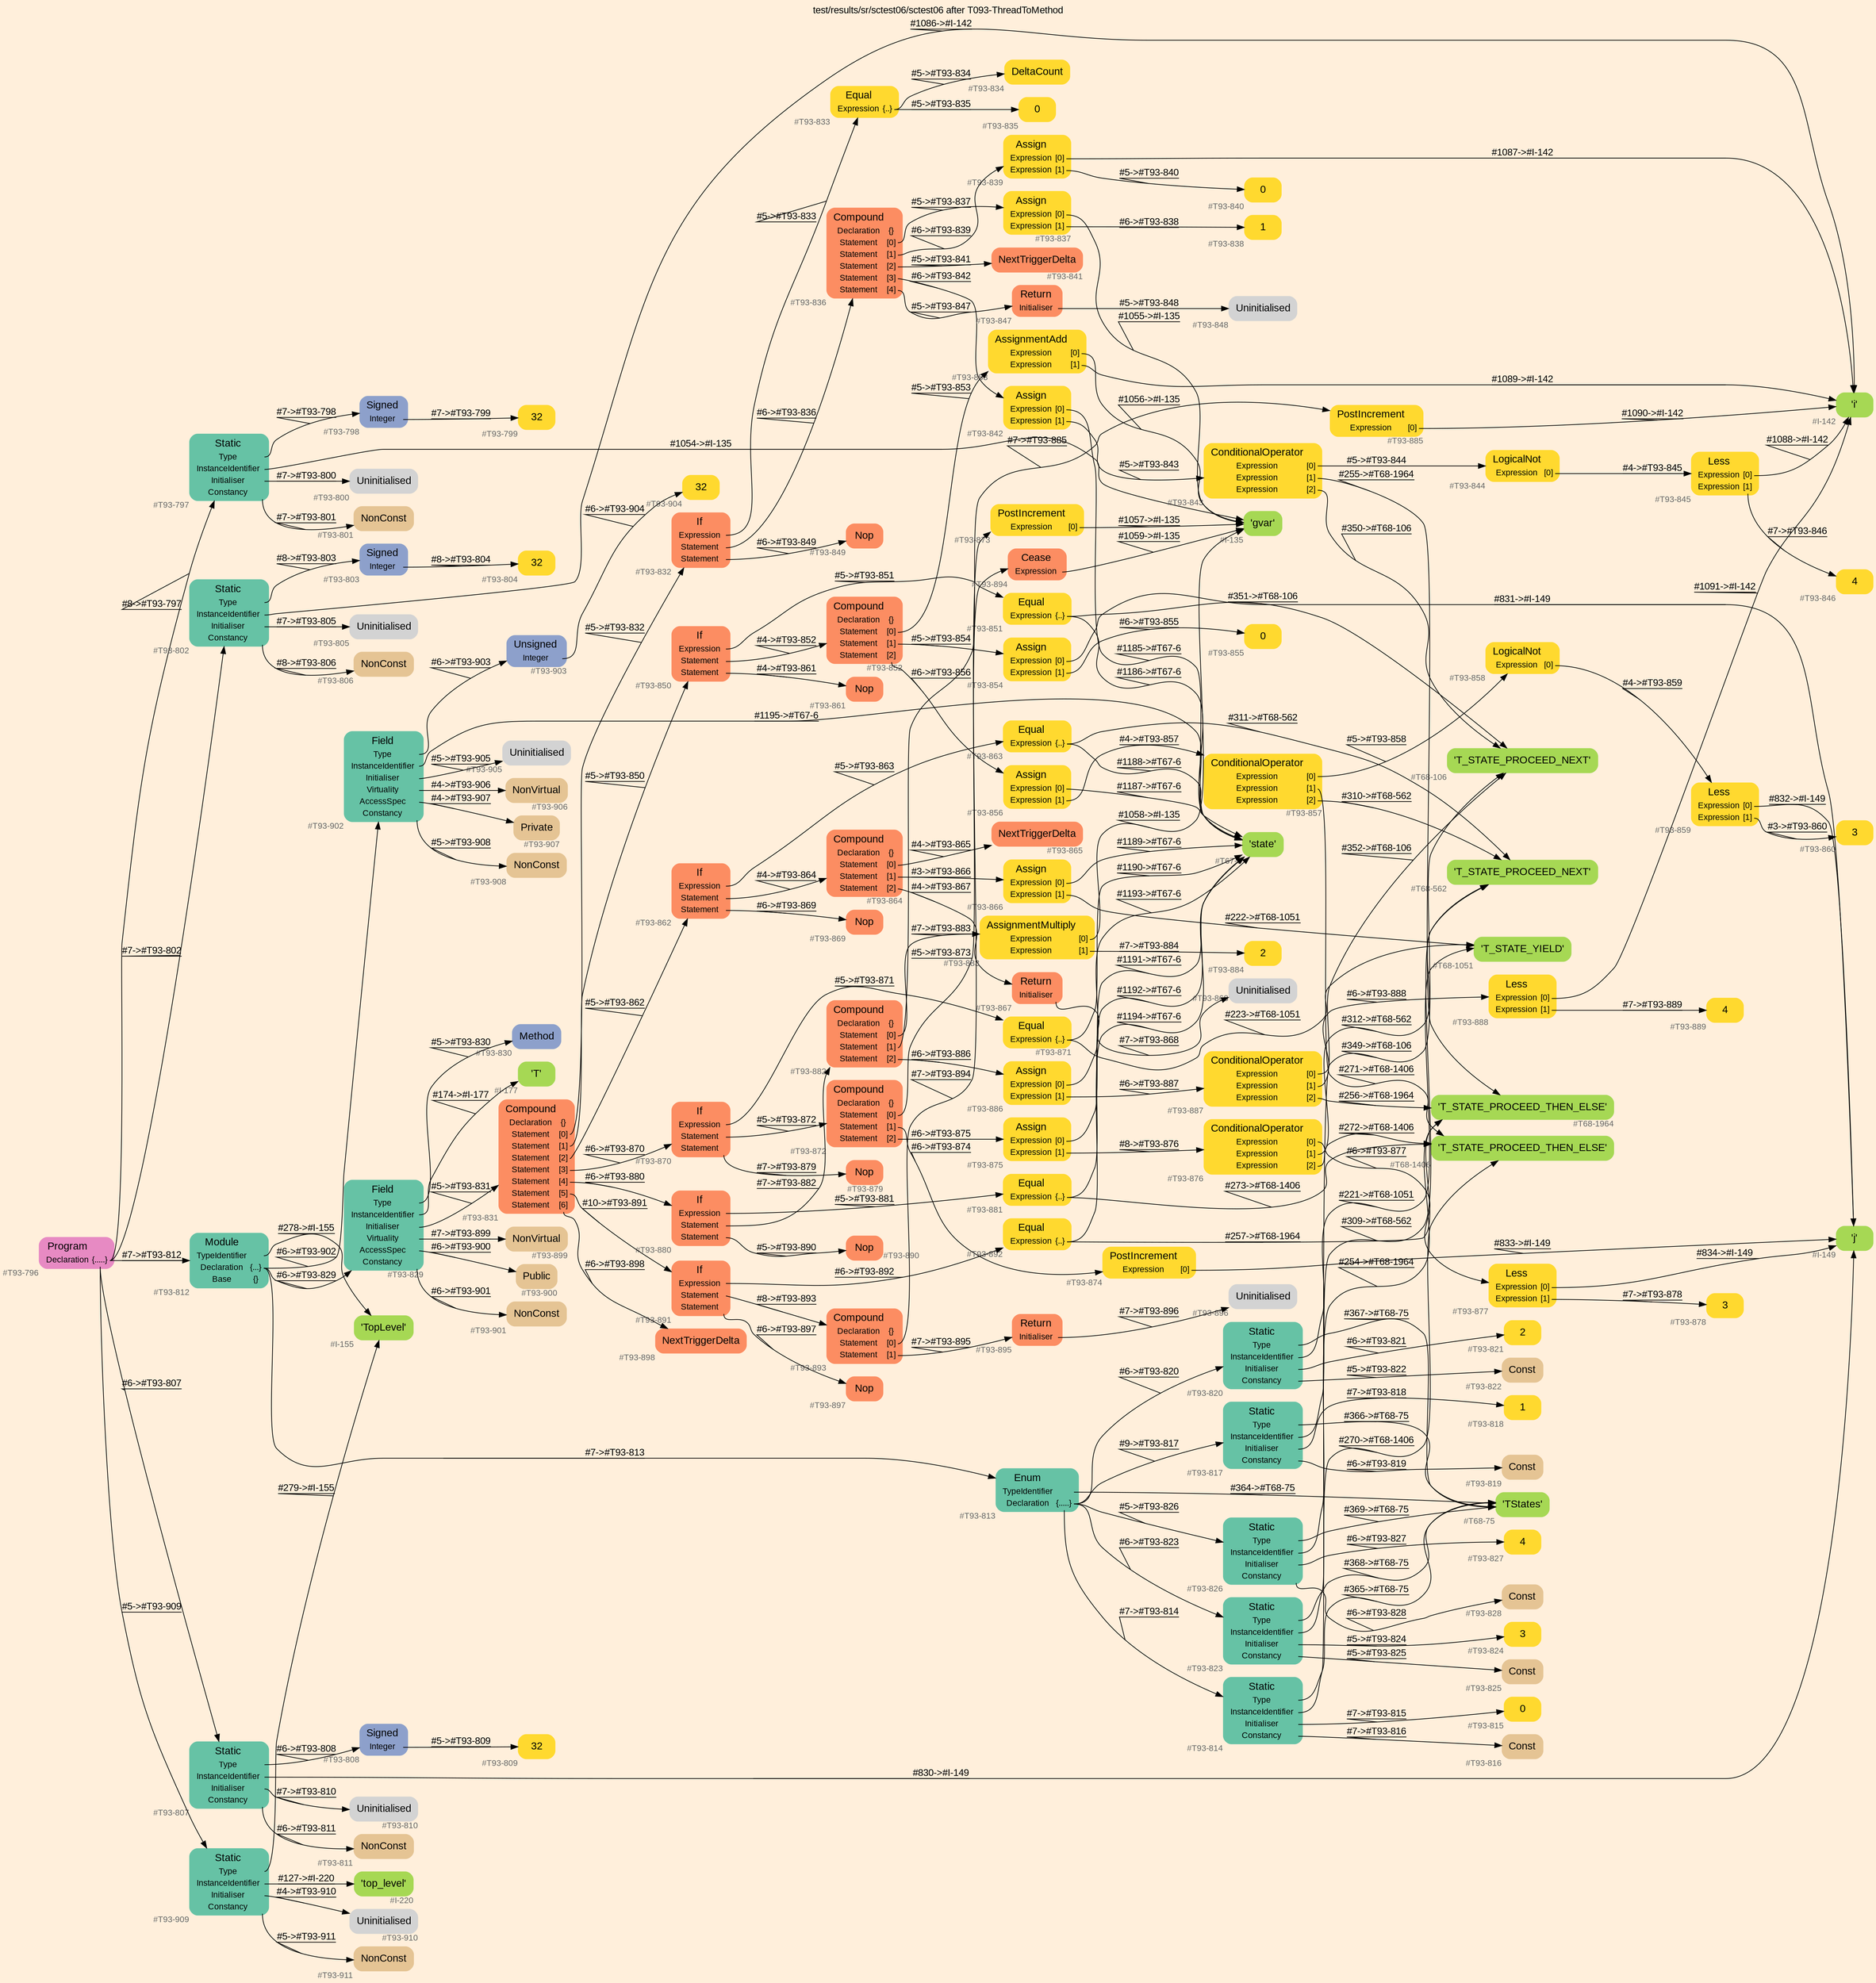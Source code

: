 digraph "test/results/sr/sctest06/sctest06 after T093-ThreadToMethod" {
label = "test/results/sr/sctest06/sctest06 after T093-ThreadToMethod"
labelloc = t
graph [
    rankdir = "LR"
    ranksep = 0.3
    bgcolor = antiquewhite1
    color = black
    fontcolor = black
    fontname = "Arial"
];
node [
    fontname = "Arial"
];
edge [
    fontname = "Arial"
];

// -------------------- node figure --------------------
// -------- block #T93-796 ----------
"#T93-796" [
    fillcolor = "/set28/4"
    xlabel = "#T93-796"
    fontsize = "12"
    fontcolor = grey40
    shape = "plaintext"
    label = <<TABLE BORDER="0" CELLBORDER="0" CELLSPACING="0">
     <TR><TD><FONT COLOR="black" POINT-SIZE="15">Program</FONT></TD></TR>
     <TR><TD><FONT COLOR="black" POINT-SIZE="12">Declaration</FONT></TD><TD PORT="port0"><FONT COLOR="black" POINT-SIZE="12">{.....}</FONT></TD></TR>
    </TABLE>>
    style = "rounded,filled"
];

// -------- block #T93-797 ----------
"#T93-797" [
    fillcolor = "/set28/1"
    xlabel = "#T93-797"
    fontsize = "12"
    fontcolor = grey40
    shape = "plaintext"
    label = <<TABLE BORDER="0" CELLBORDER="0" CELLSPACING="0">
     <TR><TD><FONT COLOR="black" POINT-SIZE="15">Static</FONT></TD></TR>
     <TR><TD><FONT COLOR="black" POINT-SIZE="12">Type</FONT></TD><TD PORT="port0"></TD></TR>
     <TR><TD><FONT COLOR="black" POINT-SIZE="12">InstanceIdentifier</FONT></TD><TD PORT="port1"></TD></TR>
     <TR><TD><FONT COLOR="black" POINT-SIZE="12">Initialiser</FONT></TD><TD PORT="port2"></TD></TR>
     <TR><TD><FONT COLOR="black" POINT-SIZE="12">Constancy</FONT></TD><TD PORT="port3"></TD></TR>
    </TABLE>>
    style = "rounded,filled"
];

// -------- block #T93-798 ----------
"#T93-798" [
    fillcolor = "/set28/3"
    xlabel = "#T93-798"
    fontsize = "12"
    fontcolor = grey40
    shape = "plaintext"
    label = <<TABLE BORDER="0" CELLBORDER="0" CELLSPACING="0">
     <TR><TD><FONT COLOR="black" POINT-SIZE="15">Signed</FONT></TD></TR>
     <TR><TD><FONT COLOR="black" POINT-SIZE="12">Integer</FONT></TD><TD PORT="port0"></TD></TR>
    </TABLE>>
    style = "rounded,filled"
];

// -------- block #T93-799 ----------
"#T93-799" [
    fillcolor = "/set28/6"
    xlabel = "#T93-799"
    fontsize = "12"
    fontcolor = grey40
    shape = "plaintext"
    label = <<TABLE BORDER="0" CELLBORDER="0" CELLSPACING="0">
     <TR><TD><FONT COLOR="black" POINT-SIZE="15">32</FONT></TD></TR>
    </TABLE>>
    style = "rounded,filled"
];

// -------- block #I-135 ----------
"#I-135" [
    fillcolor = "/set28/5"
    xlabel = "#I-135"
    fontsize = "12"
    fontcolor = grey40
    shape = "plaintext"
    label = <<TABLE BORDER="0" CELLBORDER="0" CELLSPACING="0">
     <TR><TD><FONT COLOR="black" POINT-SIZE="15">'gvar'</FONT></TD></TR>
    </TABLE>>
    style = "rounded,filled"
];

// -------- block #T93-800 ----------
"#T93-800" [
    xlabel = "#T93-800"
    fontsize = "12"
    fontcolor = grey40
    shape = "plaintext"
    label = <<TABLE BORDER="0" CELLBORDER="0" CELLSPACING="0">
     <TR><TD><FONT COLOR="black" POINT-SIZE="15">Uninitialised</FONT></TD></TR>
    </TABLE>>
    style = "rounded,filled"
];

// -------- block #T93-801 ----------
"#T93-801" [
    fillcolor = "/set28/7"
    xlabel = "#T93-801"
    fontsize = "12"
    fontcolor = grey40
    shape = "plaintext"
    label = <<TABLE BORDER="0" CELLBORDER="0" CELLSPACING="0">
     <TR><TD><FONT COLOR="black" POINT-SIZE="15">NonConst</FONT></TD></TR>
    </TABLE>>
    style = "rounded,filled"
];

// -------- block #T93-802 ----------
"#T93-802" [
    fillcolor = "/set28/1"
    xlabel = "#T93-802"
    fontsize = "12"
    fontcolor = grey40
    shape = "plaintext"
    label = <<TABLE BORDER="0" CELLBORDER="0" CELLSPACING="0">
     <TR><TD><FONT COLOR="black" POINT-SIZE="15">Static</FONT></TD></TR>
     <TR><TD><FONT COLOR="black" POINT-SIZE="12">Type</FONT></TD><TD PORT="port0"></TD></TR>
     <TR><TD><FONT COLOR="black" POINT-SIZE="12">InstanceIdentifier</FONT></TD><TD PORT="port1"></TD></TR>
     <TR><TD><FONT COLOR="black" POINT-SIZE="12">Initialiser</FONT></TD><TD PORT="port2"></TD></TR>
     <TR><TD><FONT COLOR="black" POINT-SIZE="12">Constancy</FONT></TD><TD PORT="port3"></TD></TR>
    </TABLE>>
    style = "rounded,filled"
];

// -------- block #T93-803 ----------
"#T93-803" [
    fillcolor = "/set28/3"
    xlabel = "#T93-803"
    fontsize = "12"
    fontcolor = grey40
    shape = "plaintext"
    label = <<TABLE BORDER="0" CELLBORDER="0" CELLSPACING="0">
     <TR><TD><FONT COLOR="black" POINT-SIZE="15">Signed</FONT></TD></TR>
     <TR><TD><FONT COLOR="black" POINT-SIZE="12">Integer</FONT></TD><TD PORT="port0"></TD></TR>
    </TABLE>>
    style = "rounded,filled"
];

// -------- block #T93-804 ----------
"#T93-804" [
    fillcolor = "/set28/6"
    xlabel = "#T93-804"
    fontsize = "12"
    fontcolor = grey40
    shape = "plaintext"
    label = <<TABLE BORDER="0" CELLBORDER="0" CELLSPACING="0">
     <TR><TD><FONT COLOR="black" POINT-SIZE="15">32</FONT></TD></TR>
    </TABLE>>
    style = "rounded,filled"
];

// -------- block #I-142 ----------
"#I-142" [
    fillcolor = "/set28/5"
    xlabel = "#I-142"
    fontsize = "12"
    fontcolor = grey40
    shape = "plaintext"
    label = <<TABLE BORDER="0" CELLBORDER="0" CELLSPACING="0">
     <TR><TD><FONT COLOR="black" POINT-SIZE="15">'i'</FONT></TD></TR>
    </TABLE>>
    style = "rounded,filled"
];

// -------- block #T93-805 ----------
"#T93-805" [
    xlabel = "#T93-805"
    fontsize = "12"
    fontcolor = grey40
    shape = "plaintext"
    label = <<TABLE BORDER="0" CELLBORDER="0" CELLSPACING="0">
     <TR><TD><FONT COLOR="black" POINT-SIZE="15">Uninitialised</FONT></TD></TR>
    </TABLE>>
    style = "rounded,filled"
];

// -------- block #T93-806 ----------
"#T93-806" [
    fillcolor = "/set28/7"
    xlabel = "#T93-806"
    fontsize = "12"
    fontcolor = grey40
    shape = "plaintext"
    label = <<TABLE BORDER="0" CELLBORDER="0" CELLSPACING="0">
     <TR><TD><FONT COLOR="black" POINT-SIZE="15">NonConst</FONT></TD></TR>
    </TABLE>>
    style = "rounded,filled"
];

// -------- block #T93-807 ----------
"#T93-807" [
    fillcolor = "/set28/1"
    xlabel = "#T93-807"
    fontsize = "12"
    fontcolor = grey40
    shape = "plaintext"
    label = <<TABLE BORDER="0" CELLBORDER="0" CELLSPACING="0">
     <TR><TD><FONT COLOR="black" POINT-SIZE="15">Static</FONT></TD></TR>
     <TR><TD><FONT COLOR="black" POINT-SIZE="12">Type</FONT></TD><TD PORT="port0"></TD></TR>
     <TR><TD><FONT COLOR="black" POINT-SIZE="12">InstanceIdentifier</FONT></TD><TD PORT="port1"></TD></TR>
     <TR><TD><FONT COLOR="black" POINT-SIZE="12">Initialiser</FONT></TD><TD PORT="port2"></TD></TR>
     <TR><TD><FONT COLOR="black" POINT-SIZE="12">Constancy</FONT></TD><TD PORT="port3"></TD></TR>
    </TABLE>>
    style = "rounded,filled"
];

// -------- block #T93-808 ----------
"#T93-808" [
    fillcolor = "/set28/3"
    xlabel = "#T93-808"
    fontsize = "12"
    fontcolor = grey40
    shape = "plaintext"
    label = <<TABLE BORDER="0" CELLBORDER="0" CELLSPACING="0">
     <TR><TD><FONT COLOR="black" POINT-SIZE="15">Signed</FONT></TD></TR>
     <TR><TD><FONT COLOR="black" POINT-SIZE="12">Integer</FONT></TD><TD PORT="port0"></TD></TR>
    </TABLE>>
    style = "rounded,filled"
];

// -------- block #T93-809 ----------
"#T93-809" [
    fillcolor = "/set28/6"
    xlabel = "#T93-809"
    fontsize = "12"
    fontcolor = grey40
    shape = "plaintext"
    label = <<TABLE BORDER="0" CELLBORDER="0" CELLSPACING="0">
     <TR><TD><FONT COLOR="black" POINT-SIZE="15">32</FONT></TD></TR>
    </TABLE>>
    style = "rounded,filled"
];

// -------- block #I-149 ----------
"#I-149" [
    fillcolor = "/set28/5"
    xlabel = "#I-149"
    fontsize = "12"
    fontcolor = grey40
    shape = "plaintext"
    label = <<TABLE BORDER="0" CELLBORDER="0" CELLSPACING="0">
     <TR><TD><FONT COLOR="black" POINT-SIZE="15">'j'</FONT></TD></TR>
    </TABLE>>
    style = "rounded,filled"
];

// -------- block #T93-810 ----------
"#T93-810" [
    xlabel = "#T93-810"
    fontsize = "12"
    fontcolor = grey40
    shape = "plaintext"
    label = <<TABLE BORDER="0" CELLBORDER="0" CELLSPACING="0">
     <TR><TD><FONT COLOR="black" POINT-SIZE="15">Uninitialised</FONT></TD></TR>
    </TABLE>>
    style = "rounded,filled"
];

// -------- block #T93-811 ----------
"#T93-811" [
    fillcolor = "/set28/7"
    xlabel = "#T93-811"
    fontsize = "12"
    fontcolor = grey40
    shape = "plaintext"
    label = <<TABLE BORDER="0" CELLBORDER="0" CELLSPACING="0">
     <TR><TD><FONT COLOR="black" POINT-SIZE="15">NonConst</FONT></TD></TR>
    </TABLE>>
    style = "rounded,filled"
];

// -------- block #T93-812 ----------
"#T93-812" [
    fillcolor = "/set28/1"
    xlabel = "#T93-812"
    fontsize = "12"
    fontcolor = grey40
    shape = "plaintext"
    label = <<TABLE BORDER="0" CELLBORDER="0" CELLSPACING="0">
     <TR><TD><FONT COLOR="black" POINT-SIZE="15">Module</FONT></TD></TR>
     <TR><TD><FONT COLOR="black" POINT-SIZE="12">TypeIdentifier</FONT></TD><TD PORT="port0"></TD></TR>
     <TR><TD><FONT COLOR="black" POINT-SIZE="12">Declaration</FONT></TD><TD PORT="port1"><FONT COLOR="black" POINT-SIZE="12">{...}</FONT></TD></TR>
     <TR><TD><FONT COLOR="black" POINT-SIZE="12">Base</FONT></TD><TD PORT="port2"><FONT COLOR="black" POINT-SIZE="12">{}</FONT></TD></TR>
    </TABLE>>
    style = "rounded,filled"
];

// -------- block #I-155 ----------
"#I-155" [
    fillcolor = "/set28/5"
    xlabel = "#I-155"
    fontsize = "12"
    fontcolor = grey40
    shape = "plaintext"
    label = <<TABLE BORDER="0" CELLBORDER="0" CELLSPACING="0">
     <TR><TD><FONT COLOR="black" POINT-SIZE="15">'TopLevel'</FONT></TD></TR>
    </TABLE>>
    style = "rounded,filled"
];

// -------- block #T93-813 ----------
"#T93-813" [
    fillcolor = "/set28/1"
    xlabel = "#T93-813"
    fontsize = "12"
    fontcolor = grey40
    shape = "plaintext"
    label = <<TABLE BORDER="0" CELLBORDER="0" CELLSPACING="0">
     <TR><TD><FONT COLOR="black" POINT-SIZE="15">Enum</FONT></TD></TR>
     <TR><TD><FONT COLOR="black" POINT-SIZE="12">TypeIdentifier</FONT></TD><TD PORT="port0"></TD></TR>
     <TR><TD><FONT COLOR="black" POINT-SIZE="12">Declaration</FONT></TD><TD PORT="port1"><FONT COLOR="black" POINT-SIZE="12">{.....}</FONT></TD></TR>
    </TABLE>>
    style = "rounded,filled"
];

// -------- block #T68-75 ----------
"#T68-75" [
    fillcolor = "/set28/5"
    xlabel = "#T68-75"
    fontsize = "12"
    fontcolor = grey40
    shape = "plaintext"
    label = <<TABLE BORDER="0" CELLBORDER="0" CELLSPACING="0">
     <TR><TD><FONT COLOR="black" POINT-SIZE="15">'TStates'</FONT></TD></TR>
    </TABLE>>
    style = "rounded,filled"
];

// -------- block #T93-814 ----------
"#T93-814" [
    fillcolor = "/set28/1"
    xlabel = "#T93-814"
    fontsize = "12"
    fontcolor = grey40
    shape = "plaintext"
    label = <<TABLE BORDER="0" CELLBORDER="0" CELLSPACING="0">
     <TR><TD><FONT COLOR="black" POINT-SIZE="15">Static</FONT></TD></TR>
     <TR><TD><FONT COLOR="black" POINT-SIZE="12">Type</FONT></TD><TD PORT="port0"></TD></TR>
     <TR><TD><FONT COLOR="black" POINT-SIZE="12">InstanceIdentifier</FONT></TD><TD PORT="port1"></TD></TR>
     <TR><TD><FONT COLOR="black" POINT-SIZE="12">Initialiser</FONT></TD><TD PORT="port2"></TD></TR>
     <TR><TD><FONT COLOR="black" POINT-SIZE="12">Constancy</FONT></TD><TD PORT="port3"></TD></TR>
    </TABLE>>
    style = "rounded,filled"
];

// -------- block #T68-106 ----------
"#T68-106" [
    fillcolor = "/set28/5"
    xlabel = "#T68-106"
    fontsize = "12"
    fontcolor = grey40
    shape = "plaintext"
    label = <<TABLE BORDER="0" CELLBORDER="0" CELLSPACING="0">
     <TR><TD><FONT COLOR="black" POINT-SIZE="15">'T_STATE_PROCEED_NEXT'</FONT></TD></TR>
    </TABLE>>
    style = "rounded,filled"
];

// -------- block #T93-815 ----------
"#T93-815" [
    fillcolor = "/set28/6"
    xlabel = "#T93-815"
    fontsize = "12"
    fontcolor = grey40
    shape = "plaintext"
    label = <<TABLE BORDER="0" CELLBORDER="0" CELLSPACING="0">
     <TR><TD><FONT COLOR="black" POINT-SIZE="15">0</FONT></TD></TR>
    </TABLE>>
    style = "rounded,filled"
];

// -------- block #T93-816 ----------
"#T93-816" [
    fillcolor = "/set28/7"
    xlabel = "#T93-816"
    fontsize = "12"
    fontcolor = grey40
    shape = "plaintext"
    label = <<TABLE BORDER="0" CELLBORDER="0" CELLSPACING="0">
     <TR><TD><FONT COLOR="black" POINT-SIZE="15">Const</FONT></TD></TR>
    </TABLE>>
    style = "rounded,filled"
];

// -------- block #T93-817 ----------
"#T93-817" [
    fillcolor = "/set28/1"
    xlabel = "#T93-817"
    fontsize = "12"
    fontcolor = grey40
    shape = "plaintext"
    label = <<TABLE BORDER="0" CELLBORDER="0" CELLSPACING="0">
     <TR><TD><FONT COLOR="black" POINT-SIZE="15">Static</FONT></TD></TR>
     <TR><TD><FONT COLOR="black" POINT-SIZE="12">Type</FONT></TD><TD PORT="port0"></TD></TR>
     <TR><TD><FONT COLOR="black" POINT-SIZE="12">InstanceIdentifier</FONT></TD><TD PORT="port1"></TD></TR>
     <TR><TD><FONT COLOR="black" POINT-SIZE="12">Initialiser</FONT></TD><TD PORT="port2"></TD></TR>
     <TR><TD><FONT COLOR="black" POINT-SIZE="12">Constancy</FONT></TD><TD PORT="port3"></TD></TR>
    </TABLE>>
    style = "rounded,filled"
];

// -------- block #T68-562 ----------
"#T68-562" [
    fillcolor = "/set28/5"
    xlabel = "#T68-562"
    fontsize = "12"
    fontcolor = grey40
    shape = "plaintext"
    label = <<TABLE BORDER="0" CELLBORDER="0" CELLSPACING="0">
     <TR><TD><FONT COLOR="black" POINT-SIZE="15">'T_STATE_PROCEED_NEXT'</FONT></TD></TR>
    </TABLE>>
    style = "rounded,filled"
];

// -------- block #T93-818 ----------
"#T93-818" [
    fillcolor = "/set28/6"
    xlabel = "#T93-818"
    fontsize = "12"
    fontcolor = grey40
    shape = "plaintext"
    label = <<TABLE BORDER="0" CELLBORDER="0" CELLSPACING="0">
     <TR><TD><FONT COLOR="black" POINT-SIZE="15">1</FONT></TD></TR>
    </TABLE>>
    style = "rounded,filled"
];

// -------- block #T93-819 ----------
"#T93-819" [
    fillcolor = "/set28/7"
    xlabel = "#T93-819"
    fontsize = "12"
    fontcolor = grey40
    shape = "plaintext"
    label = <<TABLE BORDER="0" CELLBORDER="0" CELLSPACING="0">
     <TR><TD><FONT COLOR="black" POINT-SIZE="15">Const</FONT></TD></TR>
    </TABLE>>
    style = "rounded,filled"
];

// -------- block #T93-820 ----------
"#T93-820" [
    fillcolor = "/set28/1"
    xlabel = "#T93-820"
    fontsize = "12"
    fontcolor = grey40
    shape = "plaintext"
    label = <<TABLE BORDER="0" CELLBORDER="0" CELLSPACING="0">
     <TR><TD><FONT COLOR="black" POINT-SIZE="15">Static</FONT></TD></TR>
     <TR><TD><FONT COLOR="black" POINT-SIZE="12">Type</FONT></TD><TD PORT="port0"></TD></TR>
     <TR><TD><FONT COLOR="black" POINT-SIZE="12">InstanceIdentifier</FONT></TD><TD PORT="port1"></TD></TR>
     <TR><TD><FONT COLOR="black" POINT-SIZE="12">Initialiser</FONT></TD><TD PORT="port2"></TD></TR>
     <TR><TD><FONT COLOR="black" POINT-SIZE="12">Constancy</FONT></TD><TD PORT="port3"></TD></TR>
    </TABLE>>
    style = "rounded,filled"
];

// -------- block #T68-1051 ----------
"#T68-1051" [
    fillcolor = "/set28/5"
    xlabel = "#T68-1051"
    fontsize = "12"
    fontcolor = grey40
    shape = "plaintext"
    label = <<TABLE BORDER="0" CELLBORDER="0" CELLSPACING="0">
     <TR><TD><FONT COLOR="black" POINT-SIZE="15">'T_STATE_YIELD'</FONT></TD></TR>
    </TABLE>>
    style = "rounded,filled"
];

// -------- block #T93-821 ----------
"#T93-821" [
    fillcolor = "/set28/6"
    xlabel = "#T93-821"
    fontsize = "12"
    fontcolor = grey40
    shape = "plaintext"
    label = <<TABLE BORDER="0" CELLBORDER="0" CELLSPACING="0">
     <TR><TD><FONT COLOR="black" POINT-SIZE="15">2</FONT></TD></TR>
    </TABLE>>
    style = "rounded,filled"
];

// -------- block #T93-822 ----------
"#T93-822" [
    fillcolor = "/set28/7"
    xlabel = "#T93-822"
    fontsize = "12"
    fontcolor = grey40
    shape = "plaintext"
    label = <<TABLE BORDER="0" CELLBORDER="0" CELLSPACING="0">
     <TR><TD><FONT COLOR="black" POINT-SIZE="15">Const</FONT></TD></TR>
    </TABLE>>
    style = "rounded,filled"
];

// -------- block #T93-823 ----------
"#T93-823" [
    fillcolor = "/set28/1"
    xlabel = "#T93-823"
    fontsize = "12"
    fontcolor = grey40
    shape = "plaintext"
    label = <<TABLE BORDER="0" CELLBORDER="0" CELLSPACING="0">
     <TR><TD><FONT COLOR="black" POINT-SIZE="15">Static</FONT></TD></TR>
     <TR><TD><FONT COLOR="black" POINT-SIZE="12">Type</FONT></TD><TD PORT="port0"></TD></TR>
     <TR><TD><FONT COLOR="black" POINT-SIZE="12">InstanceIdentifier</FONT></TD><TD PORT="port1"></TD></TR>
     <TR><TD><FONT COLOR="black" POINT-SIZE="12">Initialiser</FONT></TD><TD PORT="port2"></TD></TR>
     <TR><TD><FONT COLOR="black" POINT-SIZE="12">Constancy</FONT></TD><TD PORT="port3"></TD></TR>
    </TABLE>>
    style = "rounded,filled"
];

// -------- block #T68-1406 ----------
"#T68-1406" [
    fillcolor = "/set28/5"
    xlabel = "#T68-1406"
    fontsize = "12"
    fontcolor = grey40
    shape = "plaintext"
    label = <<TABLE BORDER="0" CELLBORDER="0" CELLSPACING="0">
     <TR><TD><FONT COLOR="black" POINT-SIZE="15">'T_STATE_PROCEED_THEN_ELSE'</FONT></TD></TR>
    </TABLE>>
    style = "rounded,filled"
];

// -------- block #T93-824 ----------
"#T93-824" [
    fillcolor = "/set28/6"
    xlabel = "#T93-824"
    fontsize = "12"
    fontcolor = grey40
    shape = "plaintext"
    label = <<TABLE BORDER="0" CELLBORDER="0" CELLSPACING="0">
     <TR><TD><FONT COLOR="black" POINT-SIZE="15">3</FONT></TD></TR>
    </TABLE>>
    style = "rounded,filled"
];

// -------- block #T93-825 ----------
"#T93-825" [
    fillcolor = "/set28/7"
    xlabel = "#T93-825"
    fontsize = "12"
    fontcolor = grey40
    shape = "plaintext"
    label = <<TABLE BORDER="0" CELLBORDER="0" CELLSPACING="0">
     <TR><TD><FONT COLOR="black" POINT-SIZE="15">Const</FONT></TD></TR>
    </TABLE>>
    style = "rounded,filled"
];

// -------- block #T93-826 ----------
"#T93-826" [
    fillcolor = "/set28/1"
    xlabel = "#T93-826"
    fontsize = "12"
    fontcolor = grey40
    shape = "plaintext"
    label = <<TABLE BORDER="0" CELLBORDER="0" CELLSPACING="0">
     <TR><TD><FONT COLOR="black" POINT-SIZE="15">Static</FONT></TD></TR>
     <TR><TD><FONT COLOR="black" POINT-SIZE="12">Type</FONT></TD><TD PORT="port0"></TD></TR>
     <TR><TD><FONT COLOR="black" POINT-SIZE="12">InstanceIdentifier</FONT></TD><TD PORT="port1"></TD></TR>
     <TR><TD><FONT COLOR="black" POINT-SIZE="12">Initialiser</FONT></TD><TD PORT="port2"></TD></TR>
     <TR><TD><FONT COLOR="black" POINT-SIZE="12">Constancy</FONT></TD><TD PORT="port3"></TD></TR>
    </TABLE>>
    style = "rounded,filled"
];

// -------- block #T68-1964 ----------
"#T68-1964" [
    fillcolor = "/set28/5"
    xlabel = "#T68-1964"
    fontsize = "12"
    fontcolor = grey40
    shape = "plaintext"
    label = <<TABLE BORDER="0" CELLBORDER="0" CELLSPACING="0">
     <TR><TD><FONT COLOR="black" POINT-SIZE="15">'T_STATE_PROCEED_THEN_ELSE'</FONT></TD></TR>
    </TABLE>>
    style = "rounded,filled"
];

// -------- block #T93-827 ----------
"#T93-827" [
    fillcolor = "/set28/6"
    xlabel = "#T93-827"
    fontsize = "12"
    fontcolor = grey40
    shape = "plaintext"
    label = <<TABLE BORDER="0" CELLBORDER="0" CELLSPACING="0">
     <TR><TD><FONT COLOR="black" POINT-SIZE="15">4</FONT></TD></TR>
    </TABLE>>
    style = "rounded,filled"
];

// -------- block #T93-828 ----------
"#T93-828" [
    fillcolor = "/set28/7"
    xlabel = "#T93-828"
    fontsize = "12"
    fontcolor = grey40
    shape = "plaintext"
    label = <<TABLE BORDER="0" CELLBORDER="0" CELLSPACING="0">
     <TR><TD><FONT COLOR="black" POINT-SIZE="15">Const</FONT></TD></TR>
    </TABLE>>
    style = "rounded,filled"
];

// -------- block #T93-829 ----------
"#T93-829" [
    fillcolor = "/set28/1"
    xlabel = "#T93-829"
    fontsize = "12"
    fontcolor = grey40
    shape = "plaintext"
    label = <<TABLE BORDER="0" CELLBORDER="0" CELLSPACING="0">
     <TR><TD><FONT COLOR="black" POINT-SIZE="15">Field</FONT></TD></TR>
     <TR><TD><FONT COLOR="black" POINT-SIZE="12">Type</FONT></TD><TD PORT="port0"></TD></TR>
     <TR><TD><FONT COLOR="black" POINT-SIZE="12">InstanceIdentifier</FONT></TD><TD PORT="port1"></TD></TR>
     <TR><TD><FONT COLOR="black" POINT-SIZE="12">Initialiser</FONT></TD><TD PORT="port2"></TD></TR>
     <TR><TD><FONT COLOR="black" POINT-SIZE="12">Virtuality</FONT></TD><TD PORT="port3"></TD></TR>
     <TR><TD><FONT COLOR="black" POINT-SIZE="12">AccessSpec</FONT></TD><TD PORT="port4"></TD></TR>
     <TR><TD><FONT COLOR="black" POINT-SIZE="12">Constancy</FONT></TD><TD PORT="port5"></TD></TR>
    </TABLE>>
    style = "rounded,filled"
];

// -------- block #T93-830 ----------
"#T93-830" [
    fillcolor = "/set28/3"
    xlabel = "#T93-830"
    fontsize = "12"
    fontcolor = grey40
    shape = "plaintext"
    label = <<TABLE BORDER="0" CELLBORDER="0" CELLSPACING="0">
     <TR><TD><FONT COLOR="black" POINT-SIZE="15">Method</FONT></TD></TR>
    </TABLE>>
    style = "rounded,filled"
];

// -------- block #I-177 ----------
"#I-177" [
    fillcolor = "/set28/5"
    xlabel = "#I-177"
    fontsize = "12"
    fontcolor = grey40
    shape = "plaintext"
    label = <<TABLE BORDER="0" CELLBORDER="0" CELLSPACING="0">
     <TR><TD><FONT COLOR="black" POINT-SIZE="15">'T'</FONT></TD></TR>
    </TABLE>>
    style = "rounded,filled"
];

// -------- block #T93-831 ----------
"#T93-831" [
    fillcolor = "/set28/2"
    xlabel = "#T93-831"
    fontsize = "12"
    fontcolor = grey40
    shape = "plaintext"
    label = <<TABLE BORDER="0" CELLBORDER="0" CELLSPACING="0">
     <TR><TD><FONT COLOR="black" POINT-SIZE="15">Compound</FONT></TD></TR>
     <TR><TD><FONT COLOR="black" POINT-SIZE="12">Declaration</FONT></TD><TD PORT="port0"><FONT COLOR="black" POINT-SIZE="12">{}</FONT></TD></TR>
     <TR><TD><FONT COLOR="black" POINT-SIZE="12">Statement</FONT></TD><TD PORT="port1"><FONT COLOR="black" POINT-SIZE="12">[0]</FONT></TD></TR>
     <TR><TD><FONT COLOR="black" POINT-SIZE="12">Statement</FONT></TD><TD PORT="port2"><FONT COLOR="black" POINT-SIZE="12">[1]</FONT></TD></TR>
     <TR><TD><FONT COLOR="black" POINT-SIZE="12">Statement</FONT></TD><TD PORT="port3"><FONT COLOR="black" POINT-SIZE="12">[2]</FONT></TD></TR>
     <TR><TD><FONT COLOR="black" POINT-SIZE="12">Statement</FONT></TD><TD PORT="port4"><FONT COLOR="black" POINT-SIZE="12">[3]</FONT></TD></TR>
     <TR><TD><FONT COLOR="black" POINT-SIZE="12">Statement</FONT></TD><TD PORT="port5"><FONT COLOR="black" POINT-SIZE="12">[4]</FONT></TD></TR>
     <TR><TD><FONT COLOR="black" POINT-SIZE="12">Statement</FONT></TD><TD PORT="port6"><FONT COLOR="black" POINT-SIZE="12">[5]</FONT></TD></TR>
     <TR><TD><FONT COLOR="black" POINT-SIZE="12">Statement</FONT></TD><TD PORT="port7"><FONT COLOR="black" POINT-SIZE="12">[6]</FONT></TD></TR>
    </TABLE>>
    style = "rounded,filled"
];

// -------- block #T93-832 ----------
"#T93-832" [
    fillcolor = "/set28/2"
    xlabel = "#T93-832"
    fontsize = "12"
    fontcolor = grey40
    shape = "plaintext"
    label = <<TABLE BORDER="0" CELLBORDER="0" CELLSPACING="0">
     <TR><TD><FONT COLOR="black" POINT-SIZE="15">If</FONT></TD></TR>
     <TR><TD><FONT COLOR="black" POINT-SIZE="12">Expression</FONT></TD><TD PORT="port0"></TD></TR>
     <TR><TD><FONT COLOR="black" POINT-SIZE="12">Statement</FONT></TD><TD PORT="port1"></TD></TR>
     <TR><TD><FONT COLOR="black" POINT-SIZE="12">Statement</FONT></TD><TD PORT="port2"></TD></TR>
    </TABLE>>
    style = "rounded,filled"
];

// -------- block #T93-833 ----------
"#T93-833" [
    fillcolor = "/set28/6"
    xlabel = "#T93-833"
    fontsize = "12"
    fontcolor = grey40
    shape = "plaintext"
    label = <<TABLE BORDER="0" CELLBORDER="0" CELLSPACING="0">
     <TR><TD><FONT COLOR="black" POINT-SIZE="15">Equal</FONT></TD></TR>
     <TR><TD><FONT COLOR="black" POINT-SIZE="12">Expression</FONT></TD><TD PORT="port0"><FONT COLOR="black" POINT-SIZE="12">{..}</FONT></TD></TR>
    </TABLE>>
    style = "rounded,filled"
];

// -------- block #T93-834 ----------
"#T93-834" [
    fillcolor = "/set28/6"
    xlabel = "#T93-834"
    fontsize = "12"
    fontcolor = grey40
    shape = "plaintext"
    label = <<TABLE BORDER="0" CELLBORDER="0" CELLSPACING="0">
     <TR><TD><FONT COLOR="black" POINT-SIZE="15">DeltaCount</FONT></TD></TR>
    </TABLE>>
    style = "rounded,filled"
];

// -------- block #T93-835 ----------
"#T93-835" [
    fillcolor = "/set28/6"
    xlabel = "#T93-835"
    fontsize = "12"
    fontcolor = grey40
    shape = "plaintext"
    label = <<TABLE BORDER="0" CELLBORDER="0" CELLSPACING="0">
     <TR><TD><FONT COLOR="black" POINT-SIZE="15">0</FONT></TD></TR>
    </TABLE>>
    style = "rounded,filled"
];

// -------- block #T93-836 ----------
"#T93-836" [
    fillcolor = "/set28/2"
    xlabel = "#T93-836"
    fontsize = "12"
    fontcolor = grey40
    shape = "plaintext"
    label = <<TABLE BORDER="0" CELLBORDER="0" CELLSPACING="0">
     <TR><TD><FONT COLOR="black" POINT-SIZE="15">Compound</FONT></TD></TR>
     <TR><TD><FONT COLOR="black" POINT-SIZE="12">Declaration</FONT></TD><TD PORT="port0"><FONT COLOR="black" POINT-SIZE="12">{}</FONT></TD></TR>
     <TR><TD><FONT COLOR="black" POINT-SIZE="12">Statement</FONT></TD><TD PORT="port1"><FONT COLOR="black" POINT-SIZE="12">[0]</FONT></TD></TR>
     <TR><TD><FONT COLOR="black" POINT-SIZE="12">Statement</FONT></TD><TD PORT="port2"><FONT COLOR="black" POINT-SIZE="12">[1]</FONT></TD></TR>
     <TR><TD><FONT COLOR="black" POINT-SIZE="12">Statement</FONT></TD><TD PORT="port3"><FONT COLOR="black" POINT-SIZE="12">[2]</FONT></TD></TR>
     <TR><TD><FONT COLOR="black" POINT-SIZE="12">Statement</FONT></TD><TD PORT="port4"><FONT COLOR="black" POINT-SIZE="12">[3]</FONT></TD></TR>
     <TR><TD><FONT COLOR="black" POINT-SIZE="12">Statement</FONT></TD><TD PORT="port5"><FONT COLOR="black" POINT-SIZE="12">[4]</FONT></TD></TR>
    </TABLE>>
    style = "rounded,filled"
];

// -------- block #T93-837 ----------
"#T93-837" [
    fillcolor = "/set28/6"
    xlabel = "#T93-837"
    fontsize = "12"
    fontcolor = grey40
    shape = "plaintext"
    label = <<TABLE BORDER="0" CELLBORDER="0" CELLSPACING="0">
     <TR><TD><FONT COLOR="black" POINT-SIZE="15">Assign</FONT></TD></TR>
     <TR><TD><FONT COLOR="black" POINT-SIZE="12">Expression</FONT></TD><TD PORT="port0"><FONT COLOR="black" POINT-SIZE="12">[0]</FONT></TD></TR>
     <TR><TD><FONT COLOR="black" POINT-SIZE="12">Expression</FONT></TD><TD PORT="port1"><FONT COLOR="black" POINT-SIZE="12">[1]</FONT></TD></TR>
    </TABLE>>
    style = "rounded,filled"
];

// -------- block #T93-838 ----------
"#T93-838" [
    fillcolor = "/set28/6"
    xlabel = "#T93-838"
    fontsize = "12"
    fontcolor = grey40
    shape = "plaintext"
    label = <<TABLE BORDER="0" CELLBORDER="0" CELLSPACING="0">
     <TR><TD><FONT COLOR="black" POINT-SIZE="15">1</FONT></TD></TR>
    </TABLE>>
    style = "rounded,filled"
];

// -------- block #T93-839 ----------
"#T93-839" [
    fillcolor = "/set28/6"
    xlabel = "#T93-839"
    fontsize = "12"
    fontcolor = grey40
    shape = "plaintext"
    label = <<TABLE BORDER="0" CELLBORDER="0" CELLSPACING="0">
     <TR><TD><FONT COLOR="black" POINT-SIZE="15">Assign</FONT></TD></TR>
     <TR><TD><FONT COLOR="black" POINT-SIZE="12">Expression</FONT></TD><TD PORT="port0"><FONT COLOR="black" POINT-SIZE="12">[0]</FONT></TD></TR>
     <TR><TD><FONT COLOR="black" POINT-SIZE="12">Expression</FONT></TD><TD PORT="port1"><FONT COLOR="black" POINT-SIZE="12">[1]</FONT></TD></TR>
    </TABLE>>
    style = "rounded,filled"
];

// -------- block #T93-840 ----------
"#T93-840" [
    fillcolor = "/set28/6"
    xlabel = "#T93-840"
    fontsize = "12"
    fontcolor = grey40
    shape = "plaintext"
    label = <<TABLE BORDER="0" CELLBORDER="0" CELLSPACING="0">
     <TR><TD><FONT COLOR="black" POINT-SIZE="15">0</FONT></TD></TR>
    </TABLE>>
    style = "rounded,filled"
];

// -------- block #T93-841 ----------
"#T93-841" [
    fillcolor = "/set28/2"
    xlabel = "#T93-841"
    fontsize = "12"
    fontcolor = grey40
    shape = "plaintext"
    label = <<TABLE BORDER="0" CELLBORDER="0" CELLSPACING="0">
     <TR><TD><FONT COLOR="black" POINT-SIZE="15">NextTriggerDelta</FONT></TD></TR>
    </TABLE>>
    style = "rounded,filled"
];

// -------- block #T93-842 ----------
"#T93-842" [
    fillcolor = "/set28/6"
    xlabel = "#T93-842"
    fontsize = "12"
    fontcolor = grey40
    shape = "plaintext"
    label = <<TABLE BORDER="0" CELLBORDER="0" CELLSPACING="0">
     <TR><TD><FONT COLOR="black" POINT-SIZE="15">Assign</FONT></TD></TR>
     <TR><TD><FONT COLOR="black" POINT-SIZE="12">Expression</FONT></TD><TD PORT="port0"><FONT COLOR="black" POINT-SIZE="12">[0]</FONT></TD></TR>
     <TR><TD><FONT COLOR="black" POINT-SIZE="12">Expression</FONT></TD><TD PORT="port1"><FONT COLOR="black" POINT-SIZE="12">[1]</FONT></TD></TR>
    </TABLE>>
    style = "rounded,filled"
];

// -------- block #T67-6 ----------
"#T67-6" [
    fillcolor = "/set28/5"
    xlabel = "#T67-6"
    fontsize = "12"
    fontcolor = grey40
    shape = "plaintext"
    label = <<TABLE BORDER="0" CELLBORDER="0" CELLSPACING="0">
     <TR><TD><FONT COLOR="black" POINT-SIZE="15">'state'</FONT></TD></TR>
    </TABLE>>
    style = "rounded,filled"
];

// -------- block #T93-843 ----------
"#T93-843" [
    fillcolor = "/set28/6"
    xlabel = "#T93-843"
    fontsize = "12"
    fontcolor = grey40
    shape = "plaintext"
    label = <<TABLE BORDER="0" CELLBORDER="0" CELLSPACING="0">
     <TR><TD><FONT COLOR="black" POINT-SIZE="15">ConditionalOperator</FONT></TD></TR>
     <TR><TD><FONT COLOR="black" POINT-SIZE="12">Expression</FONT></TD><TD PORT="port0"><FONT COLOR="black" POINT-SIZE="12">[0]</FONT></TD></TR>
     <TR><TD><FONT COLOR="black" POINT-SIZE="12">Expression</FONT></TD><TD PORT="port1"><FONT COLOR="black" POINT-SIZE="12">[1]</FONT></TD></TR>
     <TR><TD><FONT COLOR="black" POINT-SIZE="12">Expression</FONT></TD><TD PORT="port2"><FONT COLOR="black" POINT-SIZE="12">[2]</FONT></TD></TR>
    </TABLE>>
    style = "rounded,filled"
];

// -------- block #T93-844 ----------
"#T93-844" [
    fillcolor = "/set28/6"
    xlabel = "#T93-844"
    fontsize = "12"
    fontcolor = grey40
    shape = "plaintext"
    label = <<TABLE BORDER="0" CELLBORDER="0" CELLSPACING="0">
     <TR><TD><FONT COLOR="black" POINT-SIZE="15">LogicalNot</FONT></TD></TR>
     <TR><TD><FONT COLOR="black" POINT-SIZE="12">Expression</FONT></TD><TD PORT="port0"><FONT COLOR="black" POINT-SIZE="12">[0]</FONT></TD></TR>
    </TABLE>>
    style = "rounded,filled"
];

// -------- block #T93-845 ----------
"#T93-845" [
    fillcolor = "/set28/6"
    xlabel = "#T93-845"
    fontsize = "12"
    fontcolor = grey40
    shape = "plaintext"
    label = <<TABLE BORDER="0" CELLBORDER="0" CELLSPACING="0">
     <TR><TD><FONT COLOR="black" POINT-SIZE="15">Less</FONT></TD></TR>
     <TR><TD><FONT COLOR="black" POINT-SIZE="12">Expression</FONT></TD><TD PORT="port0"><FONT COLOR="black" POINT-SIZE="12">[0]</FONT></TD></TR>
     <TR><TD><FONT COLOR="black" POINT-SIZE="12">Expression</FONT></TD><TD PORT="port1"><FONT COLOR="black" POINT-SIZE="12">[1]</FONT></TD></TR>
    </TABLE>>
    style = "rounded,filled"
];

// -------- block #T93-846 ----------
"#T93-846" [
    fillcolor = "/set28/6"
    xlabel = "#T93-846"
    fontsize = "12"
    fontcolor = grey40
    shape = "plaintext"
    label = <<TABLE BORDER="0" CELLBORDER="0" CELLSPACING="0">
     <TR><TD><FONT COLOR="black" POINT-SIZE="15">4</FONT></TD></TR>
    </TABLE>>
    style = "rounded,filled"
];

// -------- block #T93-847 ----------
"#T93-847" [
    fillcolor = "/set28/2"
    xlabel = "#T93-847"
    fontsize = "12"
    fontcolor = grey40
    shape = "plaintext"
    label = <<TABLE BORDER="0" CELLBORDER="0" CELLSPACING="0">
     <TR><TD><FONT COLOR="black" POINT-SIZE="15">Return</FONT></TD></TR>
     <TR><TD><FONT COLOR="black" POINT-SIZE="12">Initialiser</FONT></TD><TD PORT="port0"></TD></TR>
    </TABLE>>
    style = "rounded,filled"
];

// -------- block #T93-848 ----------
"#T93-848" [
    xlabel = "#T93-848"
    fontsize = "12"
    fontcolor = grey40
    shape = "plaintext"
    label = <<TABLE BORDER="0" CELLBORDER="0" CELLSPACING="0">
     <TR><TD><FONT COLOR="black" POINT-SIZE="15">Uninitialised</FONT></TD></TR>
    </TABLE>>
    style = "rounded,filled"
];

// -------- block #T93-849 ----------
"#T93-849" [
    fillcolor = "/set28/2"
    xlabel = "#T93-849"
    fontsize = "12"
    fontcolor = grey40
    shape = "plaintext"
    label = <<TABLE BORDER="0" CELLBORDER="0" CELLSPACING="0">
     <TR><TD><FONT COLOR="black" POINT-SIZE="15">Nop</FONT></TD></TR>
    </TABLE>>
    style = "rounded,filled"
];

// -------- block #T93-850 ----------
"#T93-850" [
    fillcolor = "/set28/2"
    xlabel = "#T93-850"
    fontsize = "12"
    fontcolor = grey40
    shape = "plaintext"
    label = <<TABLE BORDER="0" CELLBORDER="0" CELLSPACING="0">
     <TR><TD><FONT COLOR="black" POINT-SIZE="15">If</FONT></TD></TR>
     <TR><TD><FONT COLOR="black" POINT-SIZE="12">Expression</FONT></TD><TD PORT="port0"></TD></TR>
     <TR><TD><FONT COLOR="black" POINT-SIZE="12">Statement</FONT></TD><TD PORT="port1"></TD></TR>
     <TR><TD><FONT COLOR="black" POINT-SIZE="12">Statement</FONT></TD><TD PORT="port2"></TD></TR>
    </TABLE>>
    style = "rounded,filled"
];

// -------- block #T93-851 ----------
"#T93-851" [
    fillcolor = "/set28/6"
    xlabel = "#T93-851"
    fontsize = "12"
    fontcolor = grey40
    shape = "plaintext"
    label = <<TABLE BORDER="0" CELLBORDER="0" CELLSPACING="0">
     <TR><TD><FONT COLOR="black" POINT-SIZE="15">Equal</FONT></TD></TR>
     <TR><TD><FONT COLOR="black" POINT-SIZE="12">Expression</FONT></TD><TD PORT="port0"><FONT COLOR="black" POINT-SIZE="12">{..}</FONT></TD></TR>
    </TABLE>>
    style = "rounded,filled"
];

// -------- block #T93-852 ----------
"#T93-852" [
    fillcolor = "/set28/2"
    xlabel = "#T93-852"
    fontsize = "12"
    fontcolor = grey40
    shape = "plaintext"
    label = <<TABLE BORDER="0" CELLBORDER="0" CELLSPACING="0">
     <TR><TD><FONT COLOR="black" POINT-SIZE="15">Compound</FONT></TD></TR>
     <TR><TD><FONT COLOR="black" POINT-SIZE="12">Declaration</FONT></TD><TD PORT="port0"><FONT COLOR="black" POINT-SIZE="12">{}</FONT></TD></TR>
     <TR><TD><FONT COLOR="black" POINT-SIZE="12">Statement</FONT></TD><TD PORT="port1"><FONT COLOR="black" POINT-SIZE="12">[0]</FONT></TD></TR>
     <TR><TD><FONT COLOR="black" POINT-SIZE="12">Statement</FONT></TD><TD PORT="port2"><FONT COLOR="black" POINT-SIZE="12">[1]</FONT></TD></TR>
     <TR><TD><FONT COLOR="black" POINT-SIZE="12">Statement</FONT></TD><TD PORT="port3"><FONT COLOR="black" POINT-SIZE="12">[2]</FONT></TD></TR>
    </TABLE>>
    style = "rounded,filled"
];

// -------- block #T93-853 ----------
"#T93-853" [
    fillcolor = "/set28/6"
    xlabel = "#T93-853"
    fontsize = "12"
    fontcolor = grey40
    shape = "plaintext"
    label = <<TABLE BORDER="0" CELLBORDER="0" CELLSPACING="0">
     <TR><TD><FONT COLOR="black" POINT-SIZE="15">AssignmentAdd</FONT></TD></TR>
     <TR><TD><FONT COLOR="black" POINT-SIZE="12">Expression</FONT></TD><TD PORT="port0"><FONT COLOR="black" POINT-SIZE="12">[0]</FONT></TD></TR>
     <TR><TD><FONT COLOR="black" POINT-SIZE="12">Expression</FONT></TD><TD PORT="port1"><FONT COLOR="black" POINT-SIZE="12">[1]</FONT></TD></TR>
    </TABLE>>
    style = "rounded,filled"
];

// -------- block #T93-854 ----------
"#T93-854" [
    fillcolor = "/set28/6"
    xlabel = "#T93-854"
    fontsize = "12"
    fontcolor = grey40
    shape = "plaintext"
    label = <<TABLE BORDER="0" CELLBORDER="0" CELLSPACING="0">
     <TR><TD><FONT COLOR="black" POINT-SIZE="15">Assign</FONT></TD></TR>
     <TR><TD><FONT COLOR="black" POINT-SIZE="12">Expression</FONT></TD><TD PORT="port0"><FONT COLOR="black" POINT-SIZE="12">[0]</FONT></TD></TR>
     <TR><TD><FONT COLOR="black" POINT-SIZE="12">Expression</FONT></TD><TD PORT="port1"><FONT COLOR="black" POINT-SIZE="12">[1]</FONT></TD></TR>
    </TABLE>>
    style = "rounded,filled"
];

// -------- block #T93-855 ----------
"#T93-855" [
    fillcolor = "/set28/6"
    xlabel = "#T93-855"
    fontsize = "12"
    fontcolor = grey40
    shape = "plaintext"
    label = <<TABLE BORDER="0" CELLBORDER="0" CELLSPACING="0">
     <TR><TD><FONT COLOR="black" POINT-SIZE="15">0</FONT></TD></TR>
    </TABLE>>
    style = "rounded,filled"
];

// -------- block #T93-856 ----------
"#T93-856" [
    fillcolor = "/set28/6"
    xlabel = "#T93-856"
    fontsize = "12"
    fontcolor = grey40
    shape = "plaintext"
    label = <<TABLE BORDER="0" CELLBORDER="0" CELLSPACING="0">
     <TR><TD><FONT COLOR="black" POINT-SIZE="15">Assign</FONT></TD></TR>
     <TR><TD><FONT COLOR="black" POINT-SIZE="12">Expression</FONT></TD><TD PORT="port0"><FONT COLOR="black" POINT-SIZE="12">[0]</FONT></TD></TR>
     <TR><TD><FONT COLOR="black" POINT-SIZE="12">Expression</FONT></TD><TD PORT="port1"><FONT COLOR="black" POINT-SIZE="12">[1]</FONT></TD></TR>
    </TABLE>>
    style = "rounded,filled"
];

// -------- block #T93-857 ----------
"#T93-857" [
    fillcolor = "/set28/6"
    xlabel = "#T93-857"
    fontsize = "12"
    fontcolor = grey40
    shape = "plaintext"
    label = <<TABLE BORDER="0" CELLBORDER="0" CELLSPACING="0">
     <TR><TD><FONT COLOR="black" POINT-SIZE="15">ConditionalOperator</FONT></TD></TR>
     <TR><TD><FONT COLOR="black" POINT-SIZE="12">Expression</FONT></TD><TD PORT="port0"><FONT COLOR="black" POINT-SIZE="12">[0]</FONT></TD></TR>
     <TR><TD><FONT COLOR="black" POINT-SIZE="12">Expression</FONT></TD><TD PORT="port1"><FONT COLOR="black" POINT-SIZE="12">[1]</FONT></TD></TR>
     <TR><TD><FONT COLOR="black" POINT-SIZE="12">Expression</FONT></TD><TD PORT="port2"><FONT COLOR="black" POINT-SIZE="12">[2]</FONT></TD></TR>
    </TABLE>>
    style = "rounded,filled"
];

// -------- block #T93-858 ----------
"#T93-858" [
    fillcolor = "/set28/6"
    xlabel = "#T93-858"
    fontsize = "12"
    fontcolor = grey40
    shape = "plaintext"
    label = <<TABLE BORDER="0" CELLBORDER="0" CELLSPACING="0">
     <TR><TD><FONT COLOR="black" POINT-SIZE="15">LogicalNot</FONT></TD></TR>
     <TR><TD><FONT COLOR="black" POINT-SIZE="12">Expression</FONT></TD><TD PORT="port0"><FONT COLOR="black" POINT-SIZE="12">[0]</FONT></TD></TR>
    </TABLE>>
    style = "rounded,filled"
];

// -------- block #T93-859 ----------
"#T93-859" [
    fillcolor = "/set28/6"
    xlabel = "#T93-859"
    fontsize = "12"
    fontcolor = grey40
    shape = "plaintext"
    label = <<TABLE BORDER="0" CELLBORDER="0" CELLSPACING="0">
     <TR><TD><FONT COLOR="black" POINT-SIZE="15">Less</FONT></TD></TR>
     <TR><TD><FONT COLOR="black" POINT-SIZE="12">Expression</FONT></TD><TD PORT="port0"><FONT COLOR="black" POINT-SIZE="12">[0]</FONT></TD></TR>
     <TR><TD><FONT COLOR="black" POINT-SIZE="12">Expression</FONT></TD><TD PORT="port1"><FONT COLOR="black" POINT-SIZE="12">[1]</FONT></TD></TR>
    </TABLE>>
    style = "rounded,filled"
];

// -------- block #T93-860 ----------
"#T93-860" [
    fillcolor = "/set28/6"
    xlabel = "#T93-860"
    fontsize = "12"
    fontcolor = grey40
    shape = "plaintext"
    label = <<TABLE BORDER="0" CELLBORDER="0" CELLSPACING="0">
     <TR><TD><FONT COLOR="black" POINT-SIZE="15">3</FONT></TD></TR>
    </TABLE>>
    style = "rounded,filled"
];

// -------- block #T93-861 ----------
"#T93-861" [
    fillcolor = "/set28/2"
    xlabel = "#T93-861"
    fontsize = "12"
    fontcolor = grey40
    shape = "plaintext"
    label = <<TABLE BORDER="0" CELLBORDER="0" CELLSPACING="0">
     <TR><TD><FONT COLOR="black" POINT-SIZE="15">Nop</FONT></TD></TR>
    </TABLE>>
    style = "rounded,filled"
];

// -------- block #T93-862 ----------
"#T93-862" [
    fillcolor = "/set28/2"
    xlabel = "#T93-862"
    fontsize = "12"
    fontcolor = grey40
    shape = "plaintext"
    label = <<TABLE BORDER="0" CELLBORDER="0" CELLSPACING="0">
     <TR><TD><FONT COLOR="black" POINT-SIZE="15">If</FONT></TD></TR>
     <TR><TD><FONT COLOR="black" POINT-SIZE="12">Expression</FONT></TD><TD PORT="port0"></TD></TR>
     <TR><TD><FONT COLOR="black" POINT-SIZE="12">Statement</FONT></TD><TD PORT="port1"></TD></TR>
     <TR><TD><FONT COLOR="black" POINT-SIZE="12">Statement</FONT></TD><TD PORT="port2"></TD></TR>
    </TABLE>>
    style = "rounded,filled"
];

// -------- block #T93-863 ----------
"#T93-863" [
    fillcolor = "/set28/6"
    xlabel = "#T93-863"
    fontsize = "12"
    fontcolor = grey40
    shape = "plaintext"
    label = <<TABLE BORDER="0" CELLBORDER="0" CELLSPACING="0">
     <TR><TD><FONT COLOR="black" POINT-SIZE="15">Equal</FONT></TD></TR>
     <TR><TD><FONT COLOR="black" POINT-SIZE="12">Expression</FONT></TD><TD PORT="port0"><FONT COLOR="black" POINT-SIZE="12">{..}</FONT></TD></TR>
    </TABLE>>
    style = "rounded,filled"
];

// -------- block #T93-864 ----------
"#T93-864" [
    fillcolor = "/set28/2"
    xlabel = "#T93-864"
    fontsize = "12"
    fontcolor = grey40
    shape = "plaintext"
    label = <<TABLE BORDER="0" CELLBORDER="0" CELLSPACING="0">
     <TR><TD><FONT COLOR="black" POINT-SIZE="15">Compound</FONT></TD></TR>
     <TR><TD><FONT COLOR="black" POINT-SIZE="12">Declaration</FONT></TD><TD PORT="port0"><FONT COLOR="black" POINT-SIZE="12">{}</FONT></TD></TR>
     <TR><TD><FONT COLOR="black" POINT-SIZE="12">Statement</FONT></TD><TD PORT="port1"><FONT COLOR="black" POINT-SIZE="12">[0]</FONT></TD></TR>
     <TR><TD><FONT COLOR="black" POINT-SIZE="12">Statement</FONT></TD><TD PORT="port2"><FONT COLOR="black" POINT-SIZE="12">[1]</FONT></TD></TR>
     <TR><TD><FONT COLOR="black" POINT-SIZE="12">Statement</FONT></TD><TD PORT="port3"><FONT COLOR="black" POINT-SIZE="12">[2]</FONT></TD></TR>
    </TABLE>>
    style = "rounded,filled"
];

// -------- block #T93-865 ----------
"#T93-865" [
    fillcolor = "/set28/2"
    xlabel = "#T93-865"
    fontsize = "12"
    fontcolor = grey40
    shape = "plaintext"
    label = <<TABLE BORDER="0" CELLBORDER="0" CELLSPACING="0">
     <TR><TD><FONT COLOR="black" POINT-SIZE="15">NextTriggerDelta</FONT></TD></TR>
    </TABLE>>
    style = "rounded,filled"
];

// -------- block #T93-866 ----------
"#T93-866" [
    fillcolor = "/set28/6"
    xlabel = "#T93-866"
    fontsize = "12"
    fontcolor = grey40
    shape = "plaintext"
    label = <<TABLE BORDER="0" CELLBORDER="0" CELLSPACING="0">
     <TR><TD><FONT COLOR="black" POINT-SIZE="15">Assign</FONT></TD></TR>
     <TR><TD><FONT COLOR="black" POINT-SIZE="12">Expression</FONT></TD><TD PORT="port0"><FONT COLOR="black" POINT-SIZE="12">[0]</FONT></TD></TR>
     <TR><TD><FONT COLOR="black" POINT-SIZE="12">Expression</FONT></TD><TD PORT="port1"><FONT COLOR="black" POINT-SIZE="12">[1]</FONT></TD></TR>
    </TABLE>>
    style = "rounded,filled"
];

// -------- block #T93-867 ----------
"#T93-867" [
    fillcolor = "/set28/2"
    xlabel = "#T93-867"
    fontsize = "12"
    fontcolor = grey40
    shape = "plaintext"
    label = <<TABLE BORDER="0" CELLBORDER="0" CELLSPACING="0">
     <TR><TD><FONT COLOR="black" POINT-SIZE="15">Return</FONT></TD></TR>
     <TR><TD><FONT COLOR="black" POINT-SIZE="12">Initialiser</FONT></TD><TD PORT="port0"></TD></TR>
    </TABLE>>
    style = "rounded,filled"
];

// -------- block #T93-868 ----------
"#T93-868" [
    xlabel = "#T93-868"
    fontsize = "12"
    fontcolor = grey40
    shape = "plaintext"
    label = <<TABLE BORDER="0" CELLBORDER="0" CELLSPACING="0">
     <TR><TD><FONT COLOR="black" POINT-SIZE="15">Uninitialised</FONT></TD></TR>
    </TABLE>>
    style = "rounded,filled"
];

// -------- block #T93-869 ----------
"#T93-869" [
    fillcolor = "/set28/2"
    xlabel = "#T93-869"
    fontsize = "12"
    fontcolor = grey40
    shape = "plaintext"
    label = <<TABLE BORDER="0" CELLBORDER="0" CELLSPACING="0">
     <TR><TD><FONT COLOR="black" POINT-SIZE="15">Nop</FONT></TD></TR>
    </TABLE>>
    style = "rounded,filled"
];

// -------- block #T93-870 ----------
"#T93-870" [
    fillcolor = "/set28/2"
    xlabel = "#T93-870"
    fontsize = "12"
    fontcolor = grey40
    shape = "plaintext"
    label = <<TABLE BORDER="0" CELLBORDER="0" CELLSPACING="0">
     <TR><TD><FONT COLOR="black" POINT-SIZE="15">If</FONT></TD></TR>
     <TR><TD><FONT COLOR="black" POINT-SIZE="12">Expression</FONT></TD><TD PORT="port0"></TD></TR>
     <TR><TD><FONT COLOR="black" POINT-SIZE="12">Statement</FONT></TD><TD PORT="port1"></TD></TR>
     <TR><TD><FONT COLOR="black" POINT-SIZE="12">Statement</FONT></TD><TD PORT="port2"></TD></TR>
    </TABLE>>
    style = "rounded,filled"
];

// -------- block #T93-871 ----------
"#T93-871" [
    fillcolor = "/set28/6"
    xlabel = "#T93-871"
    fontsize = "12"
    fontcolor = grey40
    shape = "plaintext"
    label = <<TABLE BORDER="0" CELLBORDER="0" CELLSPACING="0">
     <TR><TD><FONT COLOR="black" POINT-SIZE="15">Equal</FONT></TD></TR>
     <TR><TD><FONT COLOR="black" POINT-SIZE="12">Expression</FONT></TD><TD PORT="port0"><FONT COLOR="black" POINT-SIZE="12">{..}</FONT></TD></TR>
    </TABLE>>
    style = "rounded,filled"
];

// -------- block #T93-872 ----------
"#T93-872" [
    fillcolor = "/set28/2"
    xlabel = "#T93-872"
    fontsize = "12"
    fontcolor = grey40
    shape = "plaintext"
    label = <<TABLE BORDER="0" CELLBORDER="0" CELLSPACING="0">
     <TR><TD><FONT COLOR="black" POINT-SIZE="15">Compound</FONT></TD></TR>
     <TR><TD><FONT COLOR="black" POINT-SIZE="12">Declaration</FONT></TD><TD PORT="port0"><FONT COLOR="black" POINT-SIZE="12">{}</FONT></TD></TR>
     <TR><TD><FONT COLOR="black" POINT-SIZE="12">Statement</FONT></TD><TD PORT="port1"><FONT COLOR="black" POINT-SIZE="12">[0]</FONT></TD></TR>
     <TR><TD><FONT COLOR="black" POINT-SIZE="12">Statement</FONT></TD><TD PORT="port2"><FONT COLOR="black" POINT-SIZE="12">[1]</FONT></TD></TR>
     <TR><TD><FONT COLOR="black" POINT-SIZE="12">Statement</FONT></TD><TD PORT="port3"><FONT COLOR="black" POINT-SIZE="12">[2]</FONT></TD></TR>
    </TABLE>>
    style = "rounded,filled"
];

// -------- block #T93-873 ----------
"#T93-873" [
    fillcolor = "/set28/6"
    xlabel = "#T93-873"
    fontsize = "12"
    fontcolor = grey40
    shape = "plaintext"
    label = <<TABLE BORDER="0" CELLBORDER="0" CELLSPACING="0">
     <TR><TD><FONT COLOR="black" POINT-SIZE="15">PostIncrement</FONT></TD></TR>
     <TR><TD><FONT COLOR="black" POINT-SIZE="12">Expression</FONT></TD><TD PORT="port0"><FONT COLOR="black" POINT-SIZE="12">[0]</FONT></TD></TR>
    </TABLE>>
    style = "rounded,filled"
];

// -------- block #T93-874 ----------
"#T93-874" [
    fillcolor = "/set28/6"
    xlabel = "#T93-874"
    fontsize = "12"
    fontcolor = grey40
    shape = "plaintext"
    label = <<TABLE BORDER="0" CELLBORDER="0" CELLSPACING="0">
     <TR><TD><FONT COLOR="black" POINT-SIZE="15">PostIncrement</FONT></TD></TR>
     <TR><TD><FONT COLOR="black" POINT-SIZE="12">Expression</FONT></TD><TD PORT="port0"><FONT COLOR="black" POINT-SIZE="12">[0]</FONT></TD></TR>
    </TABLE>>
    style = "rounded,filled"
];

// -------- block #T93-875 ----------
"#T93-875" [
    fillcolor = "/set28/6"
    xlabel = "#T93-875"
    fontsize = "12"
    fontcolor = grey40
    shape = "plaintext"
    label = <<TABLE BORDER="0" CELLBORDER="0" CELLSPACING="0">
     <TR><TD><FONT COLOR="black" POINT-SIZE="15">Assign</FONT></TD></TR>
     <TR><TD><FONT COLOR="black" POINT-SIZE="12">Expression</FONT></TD><TD PORT="port0"><FONT COLOR="black" POINT-SIZE="12">[0]</FONT></TD></TR>
     <TR><TD><FONT COLOR="black" POINT-SIZE="12">Expression</FONT></TD><TD PORT="port1"><FONT COLOR="black" POINT-SIZE="12">[1]</FONT></TD></TR>
    </TABLE>>
    style = "rounded,filled"
];

// -------- block #T93-876 ----------
"#T93-876" [
    fillcolor = "/set28/6"
    xlabel = "#T93-876"
    fontsize = "12"
    fontcolor = grey40
    shape = "plaintext"
    label = <<TABLE BORDER="0" CELLBORDER="0" CELLSPACING="0">
     <TR><TD><FONT COLOR="black" POINT-SIZE="15">ConditionalOperator</FONT></TD></TR>
     <TR><TD><FONT COLOR="black" POINT-SIZE="12">Expression</FONT></TD><TD PORT="port0"><FONT COLOR="black" POINT-SIZE="12">[0]</FONT></TD></TR>
     <TR><TD><FONT COLOR="black" POINT-SIZE="12">Expression</FONT></TD><TD PORT="port1"><FONT COLOR="black" POINT-SIZE="12">[1]</FONT></TD></TR>
     <TR><TD><FONT COLOR="black" POINT-SIZE="12">Expression</FONT></TD><TD PORT="port2"><FONT COLOR="black" POINT-SIZE="12">[2]</FONT></TD></TR>
    </TABLE>>
    style = "rounded,filled"
];

// -------- block #T93-877 ----------
"#T93-877" [
    fillcolor = "/set28/6"
    xlabel = "#T93-877"
    fontsize = "12"
    fontcolor = grey40
    shape = "plaintext"
    label = <<TABLE BORDER="0" CELLBORDER="0" CELLSPACING="0">
     <TR><TD><FONT COLOR="black" POINT-SIZE="15">Less</FONT></TD></TR>
     <TR><TD><FONT COLOR="black" POINT-SIZE="12">Expression</FONT></TD><TD PORT="port0"><FONT COLOR="black" POINT-SIZE="12">[0]</FONT></TD></TR>
     <TR><TD><FONT COLOR="black" POINT-SIZE="12">Expression</FONT></TD><TD PORT="port1"><FONT COLOR="black" POINT-SIZE="12">[1]</FONT></TD></TR>
    </TABLE>>
    style = "rounded,filled"
];

// -------- block #T93-878 ----------
"#T93-878" [
    fillcolor = "/set28/6"
    xlabel = "#T93-878"
    fontsize = "12"
    fontcolor = grey40
    shape = "plaintext"
    label = <<TABLE BORDER="0" CELLBORDER="0" CELLSPACING="0">
     <TR><TD><FONT COLOR="black" POINT-SIZE="15">3</FONT></TD></TR>
    </TABLE>>
    style = "rounded,filled"
];

// -------- block #T93-879 ----------
"#T93-879" [
    fillcolor = "/set28/2"
    xlabel = "#T93-879"
    fontsize = "12"
    fontcolor = grey40
    shape = "plaintext"
    label = <<TABLE BORDER="0" CELLBORDER="0" CELLSPACING="0">
     <TR><TD><FONT COLOR="black" POINT-SIZE="15">Nop</FONT></TD></TR>
    </TABLE>>
    style = "rounded,filled"
];

// -------- block #T93-880 ----------
"#T93-880" [
    fillcolor = "/set28/2"
    xlabel = "#T93-880"
    fontsize = "12"
    fontcolor = grey40
    shape = "plaintext"
    label = <<TABLE BORDER="0" CELLBORDER="0" CELLSPACING="0">
     <TR><TD><FONT COLOR="black" POINT-SIZE="15">If</FONT></TD></TR>
     <TR><TD><FONT COLOR="black" POINT-SIZE="12">Expression</FONT></TD><TD PORT="port0"></TD></TR>
     <TR><TD><FONT COLOR="black" POINT-SIZE="12">Statement</FONT></TD><TD PORT="port1"></TD></TR>
     <TR><TD><FONT COLOR="black" POINT-SIZE="12">Statement</FONT></TD><TD PORT="port2"></TD></TR>
    </TABLE>>
    style = "rounded,filled"
];

// -------- block #T93-881 ----------
"#T93-881" [
    fillcolor = "/set28/6"
    xlabel = "#T93-881"
    fontsize = "12"
    fontcolor = grey40
    shape = "plaintext"
    label = <<TABLE BORDER="0" CELLBORDER="0" CELLSPACING="0">
     <TR><TD><FONT COLOR="black" POINT-SIZE="15">Equal</FONT></TD></TR>
     <TR><TD><FONT COLOR="black" POINT-SIZE="12">Expression</FONT></TD><TD PORT="port0"><FONT COLOR="black" POINT-SIZE="12">{..}</FONT></TD></TR>
    </TABLE>>
    style = "rounded,filled"
];

// -------- block #T93-882 ----------
"#T93-882" [
    fillcolor = "/set28/2"
    xlabel = "#T93-882"
    fontsize = "12"
    fontcolor = grey40
    shape = "plaintext"
    label = <<TABLE BORDER="0" CELLBORDER="0" CELLSPACING="0">
     <TR><TD><FONT COLOR="black" POINT-SIZE="15">Compound</FONT></TD></TR>
     <TR><TD><FONT COLOR="black" POINT-SIZE="12">Declaration</FONT></TD><TD PORT="port0"><FONT COLOR="black" POINT-SIZE="12">{}</FONT></TD></TR>
     <TR><TD><FONT COLOR="black" POINT-SIZE="12">Statement</FONT></TD><TD PORT="port1"><FONT COLOR="black" POINT-SIZE="12">[0]</FONT></TD></TR>
     <TR><TD><FONT COLOR="black" POINT-SIZE="12">Statement</FONT></TD><TD PORT="port2"><FONT COLOR="black" POINT-SIZE="12">[1]</FONT></TD></TR>
     <TR><TD><FONT COLOR="black" POINT-SIZE="12">Statement</FONT></TD><TD PORT="port3"><FONT COLOR="black" POINT-SIZE="12">[2]</FONT></TD></TR>
    </TABLE>>
    style = "rounded,filled"
];

// -------- block #T93-883 ----------
"#T93-883" [
    fillcolor = "/set28/6"
    xlabel = "#T93-883"
    fontsize = "12"
    fontcolor = grey40
    shape = "plaintext"
    label = <<TABLE BORDER="0" CELLBORDER="0" CELLSPACING="0">
     <TR><TD><FONT COLOR="black" POINT-SIZE="15">AssignmentMultiply</FONT></TD></TR>
     <TR><TD><FONT COLOR="black" POINT-SIZE="12">Expression</FONT></TD><TD PORT="port0"><FONT COLOR="black" POINT-SIZE="12">[0]</FONT></TD></TR>
     <TR><TD><FONT COLOR="black" POINT-SIZE="12">Expression</FONT></TD><TD PORT="port1"><FONT COLOR="black" POINT-SIZE="12">[1]</FONT></TD></TR>
    </TABLE>>
    style = "rounded,filled"
];

// -------- block #T93-884 ----------
"#T93-884" [
    fillcolor = "/set28/6"
    xlabel = "#T93-884"
    fontsize = "12"
    fontcolor = grey40
    shape = "plaintext"
    label = <<TABLE BORDER="0" CELLBORDER="0" CELLSPACING="0">
     <TR><TD><FONT COLOR="black" POINT-SIZE="15">2</FONT></TD></TR>
    </TABLE>>
    style = "rounded,filled"
];

// -------- block #T93-885 ----------
"#T93-885" [
    fillcolor = "/set28/6"
    xlabel = "#T93-885"
    fontsize = "12"
    fontcolor = grey40
    shape = "plaintext"
    label = <<TABLE BORDER="0" CELLBORDER="0" CELLSPACING="0">
     <TR><TD><FONT COLOR="black" POINT-SIZE="15">PostIncrement</FONT></TD></TR>
     <TR><TD><FONT COLOR="black" POINT-SIZE="12">Expression</FONT></TD><TD PORT="port0"><FONT COLOR="black" POINT-SIZE="12">[0]</FONT></TD></TR>
    </TABLE>>
    style = "rounded,filled"
];

// -------- block #T93-886 ----------
"#T93-886" [
    fillcolor = "/set28/6"
    xlabel = "#T93-886"
    fontsize = "12"
    fontcolor = grey40
    shape = "plaintext"
    label = <<TABLE BORDER="0" CELLBORDER="0" CELLSPACING="0">
     <TR><TD><FONT COLOR="black" POINT-SIZE="15">Assign</FONT></TD></TR>
     <TR><TD><FONT COLOR="black" POINT-SIZE="12">Expression</FONT></TD><TD PORT="port0"><FONT COLOR="black" POINT-SIZE="12">[0]</FONT></TD></TR>
     <TR><TD><FONT COLOR="black" POINT-SIZE="12">Expression</FONT></TD><TD PORT="port1"><FONT COLOR="black" POINT-SIZE="12">[1]</FONT></TD></TR>
    </TABLE>>
    style = "rounded,filled"
];

// -------- block #T93-887 ----------
"#T93-887" [
    fillcolor = "/set28/6"
    xlabel = "#T93-887"
    fontsize = "12"
    fontcolor = grey40
    shape = "plaintext"
    label = <<TABLE BORDER="0" CELLBORDER="0" CELLSPACING="0">
     <TR><TD><FONT COLOR="black" POINT-SIZE="15">ConditionalOperator</FONT></TD></TR>
     <TR><TD><FONT COLOR="black" POINT-SIZE="12">Expression</FONT></TD><TD PORT="port0"><FONT COLOR="black" POINT-SIZE="12">[0]</FONT></TD></TR>
     <TR><TD><FONT COLOR="black" POINT-SIZE="12">Expression</FONT></TD><TD PORT="port1"><FONT COLOR="black" POINT-SIZE="12">[1]</FONT></TD></TR>
     <TR><TD><FONT COLOR="black" POINT-SIZE="12">Expression</FONT></TD><TD PORT="port2"><FONT COLOR="black" POINT-SIZE="12">[2]</FONT></TD></TR>
    </TABLE>>
    style = "rounded,filled"
];

// -------- block #T93-888 ----------
"#T93-888" [
    fillcolor = "/set28/6"
    xlabel = "#T93-888"
    fontsize = "12"
    fontcolor = grey40
    shape = "plaintext"
    label = <<TABLE BORDER="0" CELLBORDER="0" CELLSPACING="0">
     <TR><TD><FONT COLOR="black" POINT-SIZE="15">Less</FONT></TD></TR>
     <TR><TD><FONT COLOR="black" POINT-SIZE="12">Expression</FONT></TD><TD PORT="port0"><FONT COLOR="black" POINT-SIZE="12">[0]</FONT></TD></TR>
     <TR><TD><FONT COLOR="black" POINT-SIZE="12">Expression</FONT></TD><TD PORT="port1"><FONT COLOR="black" POINT-SIZE="12">[1]</FONT></TD></TR>
    </TABLE>>
    style = "rounded,filled"
];

// -------- block #T93-889 ----------
"#T93-889" [
    fillcolor = "/set28/6"
    xlabel = "#T93-889"
    fontsize = "12"
    fontcolor = grey40
    shape = "plaintext"
    label = <<TABLE BORDER="0" CELLBORDER="0" CELLSPACING="0">
     <TR><TD><FONT COLOR="black" POINT-SIZE="15">4</FONT></TD></TR>
    </TABLE>>
    style = "rounded,filled"
];

// -------- block #T93-890 ----------
"#T93-890" [
    fillcolor = "/set28/2"
    xlabel = "#T93-890"
    fontsize = "12"
    fontcolor = grey40
    shape = "plaintext"
    label = <<TABLE BORDER="0" CELLBORDER="0" CELLSPACING="0">
     <TR><TD><FONT COLOR="black" POINT-SIZE="15">Nop</FONT></TD></TR>
    </TABLE>>
    style = "rounded,filled"
];

// -------- block #T93-891 ----------
"#T93-891" [
    fillcolor = "/set28/2"
    xlabel = "#T93-891"
    fontsize = "12"
    fontcolor = grey40
    shape = "plaintext"
    label = <<TABLE BORDER="0" CELLBORDER="0" CELLSPACING="0">
     <TR><TD><FONT COLOR="black" POINT-SIZE="15">If</FONT></TD></TR>
     <TR><TD><FONT COLOR="black" POINT-SIZE="12">Expression</FONT></TD><TD PORT="port0"></TD></TR>
     <TR><TD><FONT COLOR="black" POINT-SIZE="12">Statement</FONT></TD><TD PORT="port1"></TD></TR>
     <TR><TD><FONT COLOR="black" POINT-SIZE="12">Statement</FONT></TD><TD PORT="port2"></TD></TR>
    </TABLE>>
    style = "rounded,filled"
];

// -------- block #T93-892 ----------
"#T93-892" [
    fillcolor = "/set28/6"
    xlabel = "#T93-892"
    fontsize = "12"
    fontcolor = grey40
    shape = "plaintext"
    label = <<TABLE BORDER="0" CELLBORDER="0" CELLSPACING="0">
     <TR><TD><FONT COLOR="black" POINT-SIZE="15">Equal</FONT></TD></TR>
     <TR><TD><FONT COLOR="black" POINT-SIZE="12">Expression</FONT></TD><TD PORT="port0"><FONT COLOR="black" POINT-SIZE="12">{..}</FONT></TD></TR>
    </TABLE>>
    style = "rounded,filled"
];

// -------- block #T93-893 ----------
"#T93-893" [
    fillcolor = "/set28/2"
    xlabel = "#T93-893"
    fontsize = "12"
    fontcolor = grey40
    shape = "plaintext"
    label = <<TABLE BORDER="0" CELLBORDER="0" CELLSPACING="0">
     <TR><TD><FONT COLOR="black" POINT-SIZE="15">Compound</FONT></TD></TR>
     <TR><TD><FONT COLOR="black" POINT-SIZE="12">Declaration</FONT></TD><TD PORT="port0"><FONT COLOR="black" POINT-SIZE="12">{}</FONT></TD></TR>
     <TR><TD><FONT COLOR="black" POINT-SIZE="12">Statement</FONT></TD><TD PORT="port1"><FONT COLOR="black" POINT-SIZE="12">[0]</FONT></TD></TR>
     <TR><TD><FONT COLOR="black" POINT-SIZE="12">Statement</FONT></TD><TD PORT="port2"><FONT COLOR="black" POINT-SIZE="12">[1]</FONT></TD></TR>
    </TABLE>>
    style = "rounded,filled"
];

// -------- block #T93-894 ----------
"#T93-894" [
    fillcolor = "/set28/2"
    xlabel = "#T93-894"
    fontsize = "12"
    fontcolor = grey40
    shape = "plaintext"
    label = <<TABLE BORDER="0" CELLBORDER="0" CELLSPACING="0">
     <TR><TD><FONT COLOR="black" POINT-SIZE="15">Cease</FONT></TD></TR>
     <TR><TD><FONT COLOR="black" POINT-SIZE="12">Expression</FONT></TD><TD PORT="port0"></TD></TR>
    </TABLE>>
    style = "rounded,filled"
];

// -------- block #T93-895 ----------
"#T93-895" [
    fillcolor = "/set28/2"
    xlabel = "#T93-895"
    fontsize = "12"
    fontcolor = grey40
    shape = "plaintext"
    label = <<TABLE BORDER="0" CELLBORDER="0" CELLSPACING="0">
     <TR><TD><FONT COLOR="black" POINT-SIZE="15">Return</FONT></TD></TR>
     <TR><TD><FONT COLOR="black" POINT-SIZE="12">Initialiser</FONT></TD><TD PORT="port0"></TD></TR>
    </TABLE>>
    style = "rounded,filled"
];

// -------- block #T93-896 ----------
"#T93-896" [
    xlabel = "#T93-896"
    fontsize = "12"
    fontcolor = grey40
    shape = "plaintext"
    label = <<TABLE BORDER="0" CELLBORDER="0" CELLSPACING="0">
     <TR><TD><FONT COLOR="black" POINT-SIZE="15">Uninitialised</FONT></TD></TR>
    </TABLE>>
    style = "rounded,filled"
];

// -------- block #T93-897 ----------
"#T93-897" [
    fillcolor = "/set28/2"
    xlabel = "#T93-897"
    fontsize = "12"
    fontcolor = grey40
    shape = "plaintext"
    label = <<TABLE BORDER="0" CELLBORDER="0" CELLSPACING="0">
     <TR><TD><FONT COLOR="black" POINT-SIZE="15">Nop</FONT></TD></TR>
    </TABLE>>
    style = "rounded,filled"
];

// -------- block #T93-898 ----------
"#T93-898" [
    fillcolor = "/set28/2"
    xlabel = "#T93-898"
    fontsize = "12"
    fontcolor = grey40
    shape = "plaintext"
    label = <<TABLE BORDER="0" CELLBORDER="0" CELLSPACING="0">
     <TR><TD><FONT COLOR="black" POINT-SIZE="15">NextTriggerDelta</FONT></TD></TR>
    </TABLE>>
    style = "rounded,filled"
];

// -------- block #T93-899 ----------
"#T93-899" [
    fillcolor = "/set28/7"
    xlabel = "#T93-899"
    fontsize = "12"
    fontcolor = grey40
    shape = "plaintext"
    label = <<TABLE BORDER="0" CELLBORDER="0" CELLSPACING="0">
     <TR><TD><FONT COLOR="black" POINT-SIZE="15">NonVirtual</FONT></TD></TR>
    </TABLE>>
    style = "rounded,filled"
];

// -------- block #T93-900 ----------
"#T93-900" [
    fillcolor = "/set28/7"
    xlabel = "#T93-900"
    fontsize = "12"
    fontcolor = grey40
    shape = "plaintext"
    label = <<TABLE BORDER="0" CELLBORDER="0" CELLSPACING="0">
     <TR><TD><FONT COLOR="black" POINT-SIZE="15">Public</FONT></TD></TR>
    </TABLE>>
    style = "rounded,filled"
];

// -------- block #T93-901 ----------
"#T93-901" [
    fillcolor = "/set28/7"
    xlabel = "#T93-901"
    fontsize = "12"
    fontcolor = grey40
    shape = "plaintext"
    label = <<TABLE BORDER="0" CELLBORDER="0" CELLSPACING="0">
     <TR><TD><FONT COLOR="black" POINT-SIZE="15">NonConst</FONT></TD></TR>
    </TABLE>>
    style = "rounded,filled"
];

// -------- block #T93-902 ----------
"#T93-902" [
    fillcolor = "/set28/1"
    xlabel = "#T93-902"
    fontsize = "12"
    fontcolor = grey40
    shape = "plaintext"
    label = <<TABLE BORDER="0" CELLBORDER="0" CELLSPACING="0">
     <TR><TD><FONT COLOR="black" POINT-SIZE="15">Field</FONT></TD></TR>
     <TR><TD><FONT COLOR="black" POINT-SIZE="12">Type</FONT></TD><TD PORT="port0"></TD></TR>
     <TR><TD><FONT COLOR="black" POINT-SIZE="12">InstanceIdentifier</FONT></TD><TD PORT="port1"></TD></TR>
     <TR><TD><FONT COLOR="black" POINT-SIZE="12">Initialiser</FONT></TD><TD PORT="port2"></TD></TR>
     <TR><TD><FONT COLOR="black" POINT-SIZE="12">Virtuality</FONT></TD><TD PORT="port3"></TD></TR>
     <TR><TD><FONT COLOR="black" POINT-SIZE="12">AccessSpec</FONT></TD><TD PORT="port4"></TD></TR>
     <TR><TD><FONT COLOR="black" POINT-SIZE="12">Constancy</FONT></TD><TD PORT="port5"></TD></TR>
    </TABLE>>
    style = "rounded,filled"
];

// -------- block #T93-903 ----------
"#T93-903" [
    fillcolor = "/set28/3"
    xlabel = "#T93-903"
    fontsize = "12"
    fontcolor = grey40
    shape = "plaintext"
    label = <<TABLE BORDER="0" CELLBORDER="0" CELLSPACING="0">
     <TR><TD><FONT COLOR="black" POINT-SIZE="15">Unsigned</FONT></TD></TR>
     <TR><TD><FONT COLOR="black" POINT-SIZE="12">Integer</FONT></TD><TD PORT="port0"></TD></TR>
    </TABLE>>
    style = "rounded,filled"
];

// -------- block #T93-904 ----------
"#T93-904" [
    fillcolor = "/set28/6"
    xlabel = "#T93-904"
    fontsize = "12"
    fontcolor = grey40
    shape = "plaintext"
    label = <<TABLE BORDER="0" CELLBORDER="0" CELLSPACING="0">
     <TR><TD><FONT COLOR="black" POINT-SIZE="15">32</FONT></TD></TR>
    </TABLE>>
    style = "rounded,filled"
];

// -------- block #T93-905 ----------
"#T93-905" [
    xlabel = "#T93-905"
    fontsize = "12"
    fontcolor = grey40
    shape = "plaintext"
    label = <<TABLE BORDER="0" CELLBORDER="0" CELLSPACING="0">
     <TR><TD><FONT COLOR="black" POINT-SIZE="15">Uninitialised</FONT></TD></TR>
    </TABLE>>
    style = "rounded,filled"
];

// -------- block #T93-906 ----------
"#T93-906" [
    fillcolor = "/set28/7"
    xlabel = "#T93-906"
    fontsize = "12"
    fontcolor = grey40
    shape = "plaintext"
    label = <<TABLE BORDER="0" CELLBORDER="0" CELLSPACING="0">
     <TR><TD><FONT COLOR="black" POINT-SIZE="15">NonVirtual</FONT></TD></TR>
    </TABLE>>
    style = "rounded,filled"
];

// -------- block #T93-907 ----------
"#T93-907" [
    fillcolor = "/set28/7"
    xlabel = "#T93-907"
    fontsize = "12"
    fontcolor = grey40
    shape = "plaintext"
    label = <<TABLE BORDER="0" CELLBORDER="0" CELLSPACING="0">
     <TR><TD><FONT COLOR="black" POINT-SIZE="15">Private</FONT></TD></TR>
    </TABLE>>
    style = "rounded,filled"
];

// -------- block #T93-908 ----------
"#T93-908" [
    fillcolor = "/set28/7"
    xlabel = "#T93-908"
    fontsize = "12"
    fontcolor = grey40
    shape = "plaintext"
    label = <<TABLE BORDER="0" CELLBORDER="0" CELLSPACING="0">
     <TR><TD><FONT COLOR="black" POINT-SIZE="15">NonConst</FONT></TD></TR>
    </TABLE>>
    style = "rounded,filled"
];

// -------- block #T93-909 ----------
"#T93-909" [
    fillcolor = "/set28/1"
    xlabel = "#T93-909"
    fontsize = "12"
    fontcolor = grey40
    shape = "plaintext"
    label = <<TABLE BORDER="0" CELLBORDER="0" CELLSPACING="0">
     <TR><TD><FONT COLOR="black" POINT-SIZE="15">Static</FONT></TD></TR>
     <TR><TD><FONT COLOR="black" POINT-SIZE="12">Type</FONT></TD><TD PORT="port0"></TD></TR>
     <TR><TD><FONT COLOR="black" POINT-SIZE="12">InstanceIdentifier</FONT></TD><TD PORT="port1"></TD></TR>
     <TR><TD><FONT COLOR="black" POINT-SIZE="12">Initialiser</FONT></TD><TD PORT="port2"></TD></TR>
     <TR><TD><FONT COLOR="black" POINT-SIZE="12">Constancy</FONT></TD><TD PORT="port3"></TD></TR>
    </TABLE>>
    style = "rounded,filled"
];

// -------- block #I-220 ----------
"#I-220" [
    fillcolor = "/set28/5"
    xlabel = "#I-220"
    fontsize = "12"
    fontcolor = grey40
    shape = "plaintext"
    label = <<TABLE BORDER="0" CELLBORDER="0" CELLSPACING="0">
     <TR><TD><FONT COLOR="black" POINT-SIZE="15">'top_level'</FONT></TD></TR>
    </TABLE>>
    style = "rounded,filled"
];

// -------- block #T93-910 ----------
"#T93-910" [
    xlabel = "#T93-910"
    fontsize = "12"
    fontcolor = grey40
    shape = "plaintext"
    label = <<TABLE BORDER="0" CELLBORDER="0" CELLSPACING="0">
     <TR><TD><FONT COLOR="black" POINT-SIZE="15">Uninitialised</FONT></TD></TR>
    </TABLE>>
    style = "rounded,filled"
];

// -------- block #T93-911 ----------
"#T93-911" [
    fillcolor = "/set28/7"
    xlabel = "#T93-911"
    fontsize = "12"
    fontcolor = grey40
    shape = "plaintext"
    label = <<TABLE BORDER="0" CELLBORDER="0" CELLSPACING="0">
     <TR><TD><FONT COLOR="black" POINT-SIZE="15">NonConst</FONT></TD></TR>
    </TABLE>>
    style = "rounded,filled"
];

"#T93-796":port0 -> "#T93-797" [
    label = "#8-&gt;#T93-797"
    decorate = true
    color = black
    fontcolor = black
];

"#T93-796":port0 -> "#T93-802" [
    label = "#7-&gt;#T93-802"
    decorate = true
    color = black
    fontcolor = black
];

"#T93-796":port0 -> "#T93-807" [
    label = "#6-&gt;#T93-807"
    decorate = true
    color = black
    fontcolor = black
];

"#T93-796":port0 -> "#T93-812" [
    label = "#7-&gt;#T93-812"
    decorate = true
    color = black
    fontcolor = black
];

"#T93-796":port0 -> "#T93-909" [
    label = "#5-&gt;#T93-909"
    decorate = true
    color = black
    fontcolor = black
];

"#T93-797":port0 -> "#T93-798" [
    label = "#7-&gt;#T93-798"
    decorate = true
    color = black
    fontcolor = black
];

"#T93-797":port1 -> "#I-135" [
    label = "#1054-&gt;#I-135"
    decorate = true
    color = black
    fontcolor = black
];

"#T93-797":port2 -> "#T93-800" [
    label = "#7-&gt;#T93-800"
    decorate = true
    color = black
    fontcolor = black
];

"#T93-797":port3 -> "#T93-801" [
    label = "#7-&gt;#T93-801"
    decorate = true
    color = black
    fontcolor = black
];

"#T93-798":port0 -> "#T93-799" [
    label = "#7-&gt;#T93-799"
    decorate = true
    color = black
    fontcolor = black
];

"#T93-802":port0 -> "#T93-803" [
    label = "#8-&gt;#T93-803"
    decorate = true
    color = black
    fontcolor = black
];

"#T93-802":port1 -> "#I-142" [
    label = "#1086-&gt;#I-142"
    decorate = true
    color = black
    fontcolor = black
];

"#T93-802":port2 -> "#T93-805" [
    label = "#7-&gt;#T93-805"
    decorate = true
    color = black
    fontcolor = black
];

"#T93-802":port3 -> "#T93-806" [
    label = "#8-&gt;#T93-806"
    decorate = true
    color = black
    fontcolor = black
];

"#T93-803":port0 -> "#T93-804" [
    label = "#8-&gt;#T93-804"
    decorate = true
    color = black
    fontcolor = black
];

"#T93-807":port0 -> "#T93-808" [
    label = "#6-&gt;#T93-808"
    decorate = true
    color = black
    fontcolor = black
];

"#T93-807":port1 -> "#I-149" [
    label = "#830-&gt;#I-149"
    decorate = true
    color = black
    fontcolor = black
];

"#T93-807":port2 -> "#T93-810" [
    label = "#7-&gt;#T93-810"
    decorate = true
    color = black
    fontcolor = black
];

"#T93-807":port3 -> "#T93-811" [
    label = "#6-&gt;#T93-811"
    decorate = true
    color = black
    fontcolor = black
];

"#T93-808":port0 -> "#T93-809" [
    label = "#5-&gt;#T93-809"
    decorate = true
    color = black
    fontcolor = black
];

"#T93-812":port0 -> "#I-155" [
    label = "#278-&gt;#I-155"
    decorate = true
    color = black
    fontcolor = black
];

"#T93-812":port1 -> "#T93-813" [
    label = "#7-&gt;#T93-813"
    decorate = true
    color = black
    fontcolor = black
];

"#T93-812":port1 -> "#T93-829" [
    label = "#6-&gt;#T93-829"
    decorate = true
    color = black
    fontcolor = black
];

"#T93-812":port1 -> "#T93-902" [
    label = "#6-&gt;#T93-902"
    decorate = true
    color = black
    fontcolor = black
];

"#T93-813":port0 -> "#T68-75" [
    label = "#364-&gt;#T68-75"
    decorate = true
    color = black
    fontcolor = black
];

"#T93-813":port1 -> "#T93-814" [
    label = "#7-&gt;#T93-814"
    decorate = true
    color = black
    fontcolor = black
];

"#T93-813":port1 -> "#T93-817" [
    label = "#9-&gt;#T93-817"
    decorate = true
    color = black
    fontcolor = black
];

"#T93-813":port1 -> "#T93-820" [
    label = "#6-&gt;#T93-820"
    decorate = true
    color = black
    fontcolor = black
];

"#T93-813":port1 -> "#T93-823" [
    label = "#6-&gt;#T93-823"
    decorate = true
    color = black
    fontcolor = black
];

"#T93-813":port1 -> "#T93-826" [
    label = "#5-&gt;#T93-826"
    decorate = true
    color = black
    fontcolor = black
];

"#T93-814":port0 -> "#T68-75" [
    label = "#365-&gt;#T68-75"
    decorate = true
    color = black
    fontcolor = black
];

"#T93-814":port1 -> "#T68-106" [
    label = "#349-&gt;#T68-106"
    decorate = true
    color = black
    fontcolor = black
];

"#T93-814":port2 -> "#T93-815" [
    label = "#7-&gt;#T93-815"
    decorate = true
    color = black
    fontcolor = black
];

"#T93-814":port3 -> "#T93-816" [
    label = "#7-&gt;#T93-816"
    decorate = true
    color = black
    fontcolor = black
];

"#T93-817":port0 -> "#T68-75" [
    label = "#366-&gt;#T68-75"
    decorate = true
    color = black
    fontcolor = black
];

"#T93-817":port1 -> "#T68-562" [
    label = "#309-&gt;#T68-562"
    decorate = true
    color = black
    fontcolor = black
];

"#T93-817":port2 -> "#T93-818" [
    label = "#7-&gt;#T93-818"
    decorate = true
    color = black
    fontcolor = black
];

"#T93-817":port3 -> "#T93-819" [
    label = "#6-&gt;#T93-819"
    decorate = true
    color = black
    fontcolor = black
];

"#T93-820":port0 -> "#T68-75" [
    label = "#367-&gt;#T68-75"
    decorate = true
    color = black
    fontcolor = black
];

"#T93-820":port1 -> "#T68-1051" [
    label = "#221-&gt;#T68-1051"
    decorate = true
    color = black
    fontcolor = black
];

"#T93-820":port2 -> "#T93-821" [
    label = "#6-&gt;#T93-821"
    decorate = true
    color = black
    fontcolor = black
];

"#T93-820":port3 -> "#T93-822" [
    label = "#5-&gt;#T93-822"
    decorate = true
    color = black
    fontcolor = black
];

"#T93-823":port0 -> "#T68-75" [
    label = "#368-&gt;#T68-75"
    decorate = true
    color = black
    fontcolor = black
];

"#T93-823":port1 -> "#T68-1406" [
    label = "#270-&gt;#T68-1406"
    decorate = true
    color = black
    fontcolor = black
];

"#T93-823":port2 -> "#T93-824" [
    label = "#5-&gt;#T93-824"
    decorate = true
    color = black
    fontcolor = black
];

"#T93-823":port3 -> "#T93-825" [
    label = "#5-&gt;#T93-825"
    decorate = true
    color = black
    fontcolor = black
];

"#T93-826":port0 -> "#T68-75" [
    label = "#369-&gt;#T68-75"
    decorate = true
    color = black
    fontcolor = black
];

"#T93-826":port1 -> "#T68-1964" [
    label = "#254-&gt;#T68-1964"
    decorate = true
    color = black
    fontcolor = black
];

"#T93-826":port2 -> "#T93-827" [
    label = "#6-&gt;#T93-827"
    decorate = true
    color = black
    fontcolor = black
];

"#T93-826":port3 -> "#T93-828" [
    label = "#6-&gt;#T93-828"
    decorate = true
    color = black
    fontcolor = black
];

"#T93-829":port0 -> "#T93-830" [
    label = "#5-&gt;#T93-830"
    decorate = true
    color = black
    fontcolor = black
];

"#T93-829":port1 -> "#I-177" [
    label = "#174-&gt;#I-177"
    decorate = true
    color = black
    fontcolor = black
];

"#T93-829":port2 -> "#T93-831" [
    label = "#5-&gt;#T93-831"
    decorate = true
    color = black
    fontcolor = black
];

"#T93-829":port3 -> "#T93-899" [
    label = "#7-&gt;#T93-899"
    decorate = true
    color = black
    fontcolor = black
];

"#T93-829":port4 -> "#T93-900" [
    label = "#6-&gt;#T93-900"
    decorate = true
    color = black
    fontcolor = black
];

"#T93-829":port5 -> "#T93-901" [
    label = "#6-&gt;#T93-901"
    decorate = true
    color = black
    fontcolor = black
];

"#T93-831":port1 -> "#T93-832" [
    label = "#5-&gt;#T93-832"
    decorate = true
    color = black
    fontcolor = black
];

"#T93-831":port2 -> "#T93-850" [
    label = "#5-&gt;#T93-850"
    decorate = true
    color = black
    fontcolor = black
];

"#T93-831":port3 -> "#T93-862" [
    label = "#5-&gt;#T93-862"
    decorate = true
    color = black
    fontcolor = black
];

"#T93-831":port4 -> "#T93-870" [
    label = "#6-&gt;#T93-870"
    decorate = true
    color = black
    fontcolor = black
];

"#T93-831":port5 -> "#T93-880" [
    label = "#6-&gt;#T93-880"
    decorate = true
    color = black
    fontcolor = black
];

"#T93-831":port6 -> "#T93-891" [
    label = "#10-&gt;#T93-891"
    decorate = true
    color = black
    fontcolor = black
];

"#T93-831":port7 -> "#T93-898" [
    label = "#6-&gt;#T93-898"
    decorate = true
    color = black
    fontcolor = black
];

"#T93-832":port0 -> "#T93-833" [
    label = "#5-&gt;#T93-833"
    decorate = true
    color = black
    fontcolor = black
];

"#T93-832":port1 -> "#T93-836" [
    label = "#6-&gt;#T93-836"
    decorate = true
    color = black
    fontcolor = black
];

"#T93-832":port2 -> "#T93-849" [
    label = "#6-&gt;#T93-849"
    decorate = true
    color = black
    fontcolor = black
];

"#T93-833":port0 -> "#T93-834" [
    label = "#5-&gt;#T93-834"
    decorate = true
    color = black
    fontcolor = black
];

"#T93-833":port0 -> "#T93-835" [
    label = "#5-&gt;#T93-835"
    decorate = true
    color = black
    fontcolor = black
];

"#T93-836":port1 -> "#T93-837" [
    label = "#5-&gt;#T93-837"
    decorate = true
    color = black
    fontcolor = black
];

"#T93-836":port2 -> "#T93-839" [
    label = "#6-&gt;#T93-839"
    decorate = true
    color = black
    fontcolor = black
];

"#T93-836":port3 -> "#T93-841" [
    label = "#5-&gt;#T93-841"
    decorate = true
    color = black
    fontcolor = black
];

"#T93-836":port4 -> "#T93-842" [
    label = "#6-&gt;#T93-842"
    decorate = true
    color = black
    fontcolor = black
];

"#T93-836":port5 -> "#T93-847" [
    label = "#5-&gt;#T93-847"
    decorate = true
    color = black
    fontcolor = black
];

"#T93-837":port0 -> "#I-135" [
    label = "#1055-&gt;#I-135"
    decorate = true
    color = black
    fontcolor = black
];

"#T93-837":port1 -> "#T93-838" [
    label = "#6-&gt;#T93-838"
    decorate = true
    color = black
    fontcolor = black
];

"#T93-839":port0 -> "#I-142" [
    label = "#1087-&gt;#I-142"
    decorate = true
    color = black
    fontcolor = black
];

"#T93-839":port1 -> "#T93-840" [
    label = "#5-&gt;#T93-840"
    decorate = true
    color = black
    fontcolor = black
];

"#T93-842":port0 -> "#T67-6" [
    label = "#1185-&gt;#T67-6"
    decorate = true
    color = black
    fontcolor = black
];

"#T93-842":port1 -> "#T93-843" [
    label = "#5-&gt;#T93-843"
    decorate = true
    color = black
    fontcolor = black
];

"#T93-843":port0 -> "#T93-844" [
    label = "#5-&gt;#T93-844"
    decorate = true
    color = black
    fontcolor = black
];

"#T93-843":port1 -> "#T68-1964" [
    label = "#255-&gt;#T68-1964"
    decorate = true
    color = black
    fontcolor = black
];

"#T93-843":port2 -> "#T68-106" [
    label = "#350-&gt;#T68-106"
    decorate = true
    color = black
    fontcolor = black
];

"#T93-844":port0 -> "#T93-845" [
    label = "#4-&gt;#T93-845"
    decorate = true
    color = black
    fontcolor = black
];

"#T93-845":port0 -> "#I-142" [
    label = "#1088-&gt;#I-142"
    decorate = true
    color = black
    fontcolor = black
];

"#T93-845":port1 -> "#T93-846" [
    label = "#7-&gt;#T93-846"
    decorate = true
    color = black
    fontcolor = black
];

"#T93-847":port0 -> "#T93-848" [
    label = "#5-&gt;#T93-848"
    decorate = true
    color = black
    fontcolor = black
];

"#T93-850":port0 -> "#T93-851" [
    label = "#5-&gt;#T93-851"
    decorate = true
    color = black
    fontcolor = black
];

"#T93-850":port1 -> "#T93-852" [
    label = "#4-&gt;#T93-852"
    decorate = true
    color = black
    fontcolor = black
];

"#T93-850":port2 -> "#T93-861" [
    label = "#4-&gt;#T93-861"
    decorate = true
    color = black
    fontcolor = black
];

"#T93-851":port0 -> "#T67-6" [
    label = "#1186-&gt;#T67-6"
    decorate = true
    color = black
    fontcolor = black
];

"#T93-851":port0 -> "#T68-106" [
    label = "#351-&gt;#T68-106"
    decorate = true
    color = black
    fontcolor = black
];

"#T93-852":port1 -> "#T93-853" [
    label = "#5-&gt;#T93-853"
    decorate = true
    color = black
    fontcolor = black
];

"#T93-852":port2 -> "#T93-854" [
    label = "#5-&gt;#T93-854"
    decorate = true
    color = black
    fontcolor = black
];

"#T93-852":port3 -> "#T93-856" [
    label = "#6-&gt;#T93-856"
    decorate = true
    color = black
    fontcolor = black
];

"#T93-853":port0 -> "#I-135" [
    label = "#1056-&gt;#I-135"
    decorate = true
    color = black
    fontcolor = black
];

"#T93-853":port1 -> "#I-142" [
    label = "#1089-&gt;#I-142"
    decorate = true
    color = black
    fontcolor = black
];

"#T93-854":port0 -> "#I-149" [
    label = "#831-&gt;#I-149"
    decorate = true
    color = black
    fontcolor = black
];

"#T93-854":port1 -> "#T93-855" [
    label = "#6-&gt;#T93-855"
    decorate = true
    color = black
    fontcolor = black
];

"#T93-856":port0 -> "#T67-6" [
    label = "#1187-&gt;#T67-6"
    decorate = true
    color = black
    fontcolor = black
];

"#T93-856":port1 -> "#T93-857" [
    label = "#4-&gt;#T93-857"
    decorate = true
    color = black
    fontcolor = black
];

"#T93-857":port0 -> "#T93-858" [
    label = "#5-&gt;#T93-858"
    decorate = true
    color = black
    fontcolor = black
];

"#T93-857":port1 -> "#T68-1406" [
    label = "#271-&gt;#T68-1406"
    decorate = true
    color = black
    fontcolor = black
];

"#T93-857":port2 -> "#T68-562" [
    label = "#310-&gt;#T68-562"
    decorate = true
    color = black
    fontcolor = black
];

"#T93-858":port0 -> "#T93-859" [
    label = "#4-&gt;#T93-859"
    decorate = true
    color = black
    fontcolor = black
];

"#T93-859":port0 -> "#I-149" [
    label = "#832-&gt;#I-149"
    decorate = true
    color = black
    fontcolor = black
];

"#T93-859":port1 -> "#T93-860" [
    label = "#3-&gt;#T93-860"
    decorate = true
    color = black
    fontcolor = black
];

"#T93-862":port0 -> "#T93-863" [
    label = "#5-&gt;#T93-863"
    decorate = true
    color = black
    fontcolor = black
];

"#T93-862":port1 -> "#T93-864" [
    label = "#4-&gt;#T93-864"
    decorate = true
    color = black
    fontcolor = black
];

"#T93-862":port2 -> "#T93-869" [
    label = "#6-&gt;#T93-869"
    decorate = true
    color = black
    fontcolor = black
];

"#T93-863":port0 -> "#T67-6" [
    label = "#1188-&gt;#T67-6"
    decorate = true
    color = black
    fontcolor = black
];

"#T93-863":port0 -> "#T68-562" [
    label = "#311-&gt;#T68-562"
    decorate = true
    color = black
    fontcolor = black
];

"#T93-864":port1 -> "#T93-865" [
    label = "#4-&gt;#T93-865"
    decorate = true
    color = black
    fontcolor = black
];

"#T93-864":port2 -> "#T93-866" [
    label = "#3-&gt;#T93-866"
    decorate = true
    color = black
    fontcolor = black
];

"#T93-864":port3 -> "#T93-867" [
    label = "#4-&gt;#T93-867"
    decorate = true
    color = black
    fontcolor = black
];

"#T93-866":port0 -> "#T67-6" [
    label = "#1189-&gt;#T67-6"
    decorate = true
    color = black
    fontcolor = black
];

"#T93-866":port1 -> "#T68-1051" [
    label = "#222-&gt;#T68-1051"
    decorate = true
    color = black
    fontcolor = black
];

"#T93-867":port0 -> "#T93-868" [
    label = "#7-&gt;#T93-868"
    decorate = true
    color = black
    fontcolor = black
];

"#T93-870":port0 -> "#T93-871" [
    label = "#5-&gt;#T93-871"
    decorate = true
    color = black
    fontcolor = black
];

"#T93-870":port1 -> "#T93-872" [
    label = "#5-&gt;#T93-872"
    decorate = true
    color = black
    fontcolor = black
];

"#T93-870":port2 -> "#T93-879" [
    label = "#7-&gt;#T93-879"
    decorate = true
    color = black
    fontcolor = black
];

"#T93-871":port0 -> "#T67-6" [
    label = "#1190-&gt;#T67-6"
    decorate = true
    color = black
    fontcolor = black
];

"#T93-871":port0 -> "#T68-1051" [
    label = "#223-&gt;#T68-1051"
    decorate = true
    color = black
    fontcolor = black
];

"#T93-872":port1 -> "#T93-873" [
    label = "#5-&gt;#T93-873"
    decorate = true
    color = black
    fontcolor = black
];

"#T93-872":port2 -> "#T93-874" [
    label = "#6-&gt;#T93-874"
    decorate = true
    color = black
    fontcolor = black
];

"#T93-872":port3 -> "#T93-875" [
    label = "#6-&gt;#T93-875"
    decorate = true
    color = black
    fontcolor = black
];

"#T93-873":port0 -> "#I-135" [
    label = "#1057-&gt;#I-135"
    decorate = true
    color = black
    fontcolor = black
];

"#T93-874":port0 -> "#I-149" [
    label = "#833-&gt;#I-149"
    decorate = true
    color = black
    fontcolor = black
];

"#T93-875":port0 -> "#T67-6" [
    label = "#1191-&gt;#T67-6"
    decorate = true
    color = black
    fontcolor = black
];

"#T93-875":port1 -> "#T93-876" [
    label = "#8-&gt;#T93-876"
    decorate = true
    color = black
    fontcolor = black
];

"#T93-876":port0 -> "#T93-877" [
    label = "#6-&gt;#T93-877"
    decorate = true
    color = black
    fontcolor = black
];

"#T93-876":port1 -> "#T68-562" [
    label = "#312-&gt;#T68-562"
    decorate = true
    color = black
    fontcolor = black
];

"#T93-876":port2 -> "#T68-1406" [
    label = "#272-&gt;#T68-1406"
    decorate = true
    color = black
    fontcolor = black
];

"#T93-877":port0 -> "#I-149" [
    label = "#834-&gt;#I-149"
    decorate = true
    color = black
    fontcolor = black
];

"#T93-877":port1 -> "#T93-878" [
    label = "#7-&gt;#T93-878"
    decorate = true
    color = black
    fontcolor = black
];

"#T93-880":port0 -> "#T93-881" [
    label = "#5-&gt;#T93-881"
    decorate = true
    color = black
    fontcolor = black
];

"#T93-880":port1 -> "#T93-882" [
    label = "#7-&gt;#T93-882"
    decorate = true
    color = black
    fontcolor = black
];

"#T93-880":port2 -> "#T93-890" [
    label = "#5-&gt;#T93-890"
    decorate = true
    color = black
    fontcolor = black
];

"#T93-881":port0 -> "#T67-6" [
    label = "#1192-&gt;#T67-6"
    decorate = true
    color = black
    fontcolor = black
];

"#T93-881":port0 -> "#T68-1406" [
    label = "#273-&gt;#T68-1406"
    decorate = true
    color = black
    fontcolor = black
];

"#T93-882":port1 -> "#T93-883" [
    label = "#7-&gt;#T93-883"
    decorate = true
    color = black
    fontcolor = black
];

"#T93-882":port2 -> "#T93-885" [
    label = "#7-&gt;#T93-885"
    decorate = true
    color = black
    fontcolor = black
];

"#T93-882":port3 -> "#T93-886" [
    label = "#6-&gt;#T93-886"
    decorate = true
    color = black
    fontcolor = black
];

"#T93-883":port0 -> "#I-135" [
    label = "#1058-&gt;#I-135"
    decorate = true
    color = black
    fontcolor = black
];

"#T93-883":port1 -> "#T93-884" [
    label = "#7-&gt;#T93-884"
    decorate = true
    color = black
    fontcolor = black
];

"#T93-885":port0 -> "#I-142" [
    label = "#1090-&gt;#I-142"
    decorate = true
    color = black
    fontcolor = black
];

"#T93-886":port0 -> "#T67-6" [
    label = "#1193-&gt;#T67-6"
    decorate = true
    color = black
    fontcolor = black
];

"#T93-886":port1 -> "#T93-887" [
    label = "#6-&gt;#T93-887"
    decorate = true
    color = black
    fontcolor = black
];

"#T93-887":port0 -> "#T93-888" [
    label = "#6-&gt;#T93-888"
    decorate = true
    color = black
    fontcolor = black
];

"#T93-887":port1 -> "#T68-106" [
    label = "#352-&gt;#T68-106"
    decorate = true
    color = black
    fontcolor = black
];

"#T93-887":port2 -> "#T68-1964" [
    label = "#256-&gt;#T68-1964"
    decorate = true
    color = black
    fontcolor = black
];

"#T93-888":port0 -> "#I-142" [
    label = "#1091-&gt;#I-142"
    decorate = true
    color = black
    fontcolor = black
];

"#T93-888":port1 -> "#T93-889" [
    label = "#7-&gt;#T93-889"
    decorate = true
    color = black
    fontcolor = black
];

"#T93-891":port0 -> "#T93-892" [
    label = "#6-&gt;#T93-892"
    decorate = true
    color = black
    fontcolor = black
];

"#T93-891":port1 -> "#T93-893" [
    label = "#8-&gt;#T93-893"
    decorate = true
    color = black
    fontcolor = black
];

"#T93-891":port2 -> "#T93-897" [
    label = "#6-&gt;#T93-897"
    decorate = true
    color = black
    fontcolor = black
];

"#T93-892":port0 -> "#T67-6" [
    label = "#1194-&gt;#T67-6"
    decorate = true
    color = black
    fontcolor = black
];

"#T93-892":port0 -> "#T68-1964" [
    label = "#257-&gt;#T68-1964"
    decorate = true
    color = black
    fontcolor = black
];

"#T93-893":port1 -> "#T93-894" [
    label = "#7-&gt;#T93-894"
    decorate = true
    color = black
    fontcolor = black
];

"#T93-893":port2 -> "#T93-895" [
    label = "#7-&gt;#T93-895"
    decorate = true
    color = black
    fontcolor = black
];

"#T93-894":port0 -> "#I-135" [
    label = "#1059-&gt;#I-135"
    decorate = true
    color = black
    fontcolor = black
];

"#T93-895":port0 -> "#T93-896" [
    label = "#7-&gt;#T93-896"
    decorate = true
    color = black
    fontcolor = black
];

"#T93-902":port0 -> "#T93-903" [
    label = "#6-&gt;#T93-903"
    decorate = true
    color = black
    fontcolor = black
];

"#T93-902":port1 -> "#T67-6" [
    label = "#1195-&gt;#T67-6"
    decorate = true
    color = black
    fontcolor = black
];

"#T93-902":port2 -> "#T93-905" [
    label = "#5-&gt;#T93-905"
    decorate = true
    color = black
    fontcolor = black
];

"#T93-902":port3 -> "#T93-906" [
    label = "#4-&gt;#T93-906"
    decorate = true
    color = black
    fontcolor = black
];

"#T93-902":port4 -> "#T93-907" [
    label = "#4-&gt;#T93-907"
    decorate = true
    color = black
    fontcolor = black
];

"#T93-902":port5 -> "#T93-908" [
    label = "#5-&gt;#T93-908"
    decorate = true
    color = black
    fontcolor = black
];

"#T93-903":port0 -> "#T93-904" [
    label = "#6-&gt;#T93-904"
    decorate = true
    color = black
    fontcolor = black
];

"#T93-909":port0 -> "#I-155" [
    label = "#279-&gt;#I-155"
    decorate = true
    color = black
    fontcolor = black
];

"#T93-909":port1 -> "#I-220" [
    label = "#127-&gt;#I-220"
    decorate = true
    color = black
    fontcolor = black
];

"#T93-909":port2 -> "#T93-910" [
    label = "#4-&gt;#T93-910"
    decorate = true
    color = black
    fontcolor = black
];

"#T93-909":port3 -> "#T93-911" [
    label = "#5-&gt;#T93-911"
    decorate = true
    color = black
    fontcolor = black
];


}
